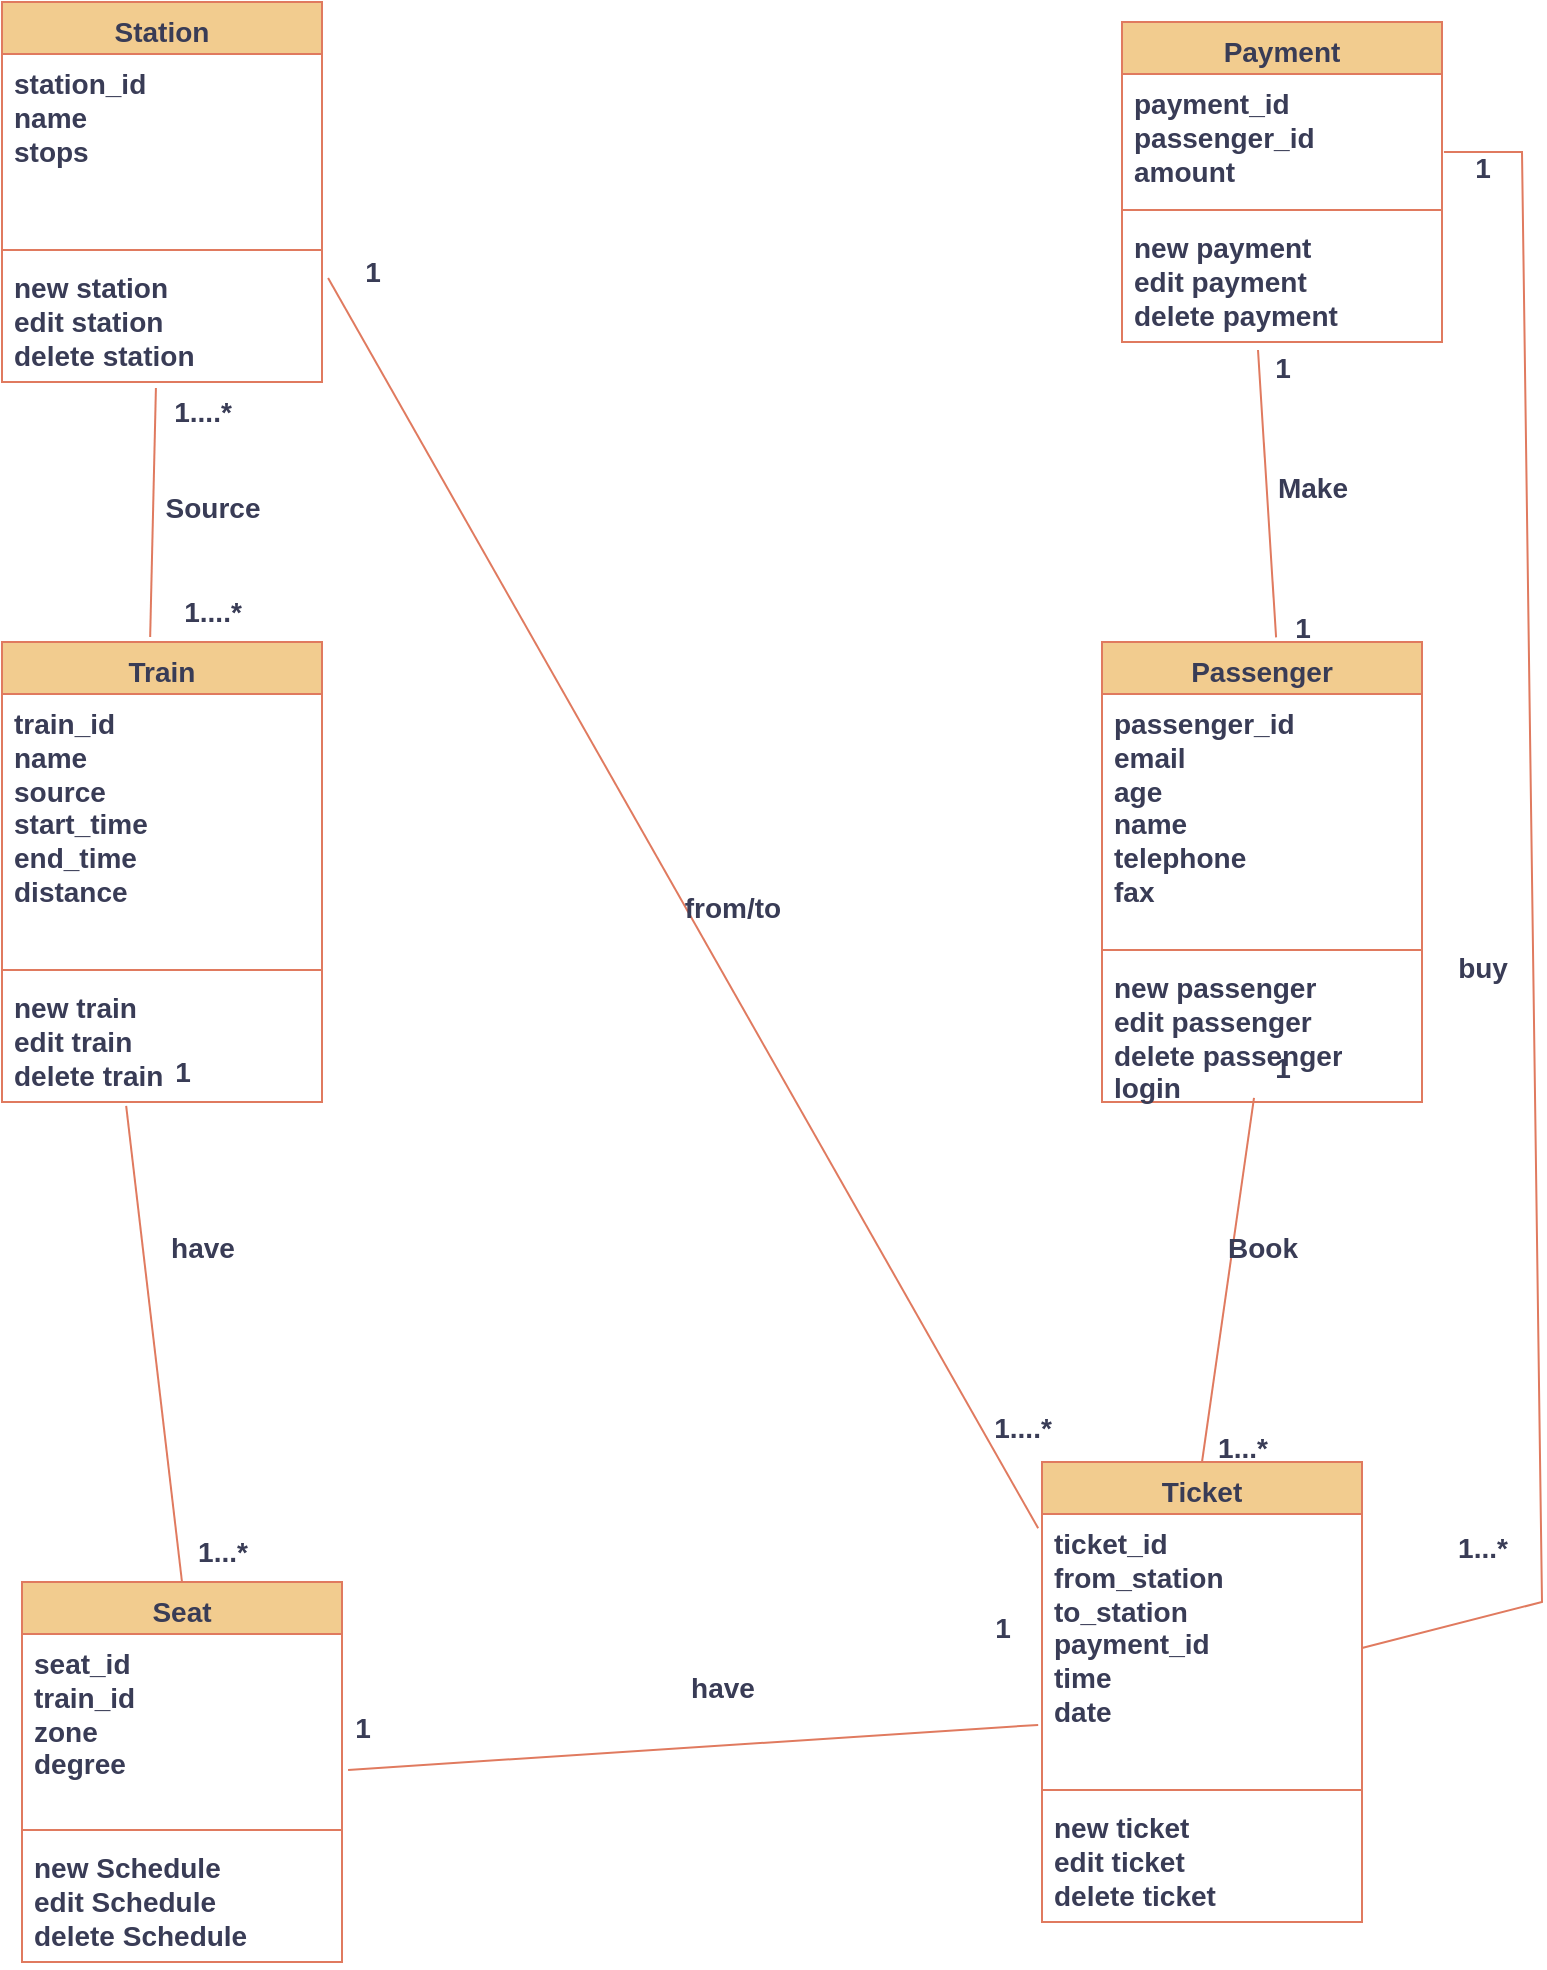 <mxfile version="21.3.7" type="device" pages="4">
  <diagram name="Class Diagram" id="14f2g58O5Oop5vKrMCQa">
    <mxGraphModel dx="1118" dy="697" grid="1" gridSize="10" guides="1" tooltips="1" connect="1" arrows="1" fold="1" page="1" pageScale="1" pageWidth="850" pageHeight="1100" math="0" shadow="0">
      <root>
        <mxCell id="0" />
        <mxCell id="1" parent="0" />
        <mxCell id="m9pvQrsUp6wp5olcLXfu-5" value="Station" style="swimlane;fontStyle=1;align=center;verticalAlign=top;childLayout=stackLayout;horizontal=1;startSize=26;horizontalStack=0;resizeParent=1;resizeParentMax=0;resizeLast=0;collapsible=1;marginBottom=0;whiteSpace=wrap;html=1;labelBackgroundColor=none;fillColor=#F2CC8F;strokeColor=#E07A5F;fontColor=#393C56;fontSize=14;" vertex="1" parent="1">
          <mxGeometry x="40" y="40" width="160" height="190" as="geometry" />
        </mxCell>
        <mxCell id="m9pvQrsUp6wp5olcLXfu-6" value="station_id&lt;br style=&quot;font-size: 14px;&quot;&gt;name&lt;br style=&quot;font-size: 14px;&quot;&gt;stops" style="text;strokeColor=none;fillColor=none;align=left;verticalAlign=top;spacingLeft=4;spacingRight=4;overflow=hidden;rotatable=0;points=[[0,0.5],[1,0.5]];portConstraint=eastwest;whiteSpace=wrap;html=1;labelBackgroundColor=none;fontColor=#393C56;fontStyle=1;fontSize=14;" vertex="1" parent="m9pvQrsUp6wp5olcLXfu-5">
          <mxGeometry y="26" width="160" height="94" as="geometry" />
        </mxCell>
        <mxCell id="m9pvQrsUp6wp5olcLXfu-7" value="" style="line;strokeWidth=1;fillColor=none;align=left;verticalAlign=middle;spacingTop=-1;spacingLeft=3;spacingRight=3;rotatable=0;labelPosition=right;points=[];portConstraint=eastwest;strokeColor=#E07A5F;labelBackgroundColor=none;fontColor=#393C56;fontStyle=1;fontSize=14;" vertex="1" parent="m9pvQrsUp6wp5olcLXfu-5">
          <mxGeometry y="120" width="160" height="8" as="geometry" />
        </mxCell>
        <mxCell id="m9pvQrsUp6wp5olcLXfu-8" value="new station&lt;br style=&quot;font-size: 14px;&quot;&gt;edit station&lt;br style=&quot;font-size: 14px;&quot;&gt;delete station" style="text;strokeColor=none;fillColor=none;align=left;verticalAlign=top;spacingLeft=4;spacingRight=4;overflow=hidden;rotatable=0;points=[[0,0.5],[1,0.5]];portConstraint=eastwest;whiteSpace=wrap;html=1;labelBackgroundColor=none;fontColor=#393C56;fontStyle=1;fontSize=14;" vertex="1" parent="m9pvQrsUp6wp5olcLXfu-5">
          <mxGeometry y="128" width="160" height="62" as="geometry" />
        </mxCell>
        <mxCell id="m9pvQrsUp6wp5olcLXfu-9" value="Train" style="swimlane;fontStyle=1;align=center;verticalAlign=top;childLayout=stackLayout;horizontal=1;startSize=26;horizontalStack=0;resizeParent=1;resizeParentMax=0;resizeLast=0;collapsible=1;marginBottom=0;whiteSpace=wrap;html=1;labelBackgroundColor=none;fillColor=#F2CC8F;strokeColor=#E07A5F;fontColor=#393C56;fontSize=14;" vertex="1" parent="1">
          <mxGeometry x="40" y="360" width="160" height="230" as="geometry" />
        </mxCell>
        <mxCell id="m9pvQrsUp6wp5olcLXfu-10" value="train_id&lt;br style=&quot;font-size: 14px;&quot;&gt;name&lt;br style=&quot;font-size: 14px;&quot;&gt;source&lt;br style=&quot;border-color: var(--border-color); font-size: 14px;&quot;&gt;start_time&lt;br style=&quot;border-color: var(--border-color); font-size: 14px;&quot;&gt;end_time&lt;br style=&quot;font-size: 14px;&quot;&gt;distance" style="text;strokeColor=none;fillColor=none;align=left;verticalAlign=top;spacingLeft=4;spacingRight=4;overflow=hidden;rotatable=0;points=[[0,0.5],[1,0.5]];portConstraint=eastwest;whiteSpace=wrap;html=1;labelBackgroundColor=none;fontColor=#393C56;fontStyle=1;fontSize=14;" vertex="1" parent="m9pvQrsUp6wp5olcLXfu-9">
          <mxGeometry y="26" width="160" height="134" as="geometry" />
        </mxCell>
        <mxCell id="m9pvQrsUp6wp5olcLXfu-11" value="" style="line;strokeWidth=1;fillColor=none;align=left;verticalAlign=middle;spacingTop=-1;spacingLeft=3;spacingRight=3;rotatable=0;labelPosition=right;points=[];portConstraint=eastwest;strokeColor=#E07A5F;labelBackgroundColor=none;fontColor=#393C56;fontStyle=1;fontSize=14;" vertex="1" parent="m9pvQrsUp6wp5olcLXfu-9">
          <mxGeometry y="160" width="160" height="8" as="geometry" />
        </mxCell>
        <mxCell id="m9pvQrsUp6wp5olcLXfu-12" value="new train&lt;br style=&quot;font-size: 14px;&quot;&gt;edit train&lt;br style=&quot;font-size: 14px;&quot;&gt;delete train" style="text;strokeColor=none;fillColor=none;align=left;verticalAlign=top;spacingLeft=4;spacingRight=4;overflow=hidden;rotatable=0;points=[[0,0.5],[1,0.5]];portConstraint=eastwest;whiteSpace=wrap;html=1;labelBackgroundColor=none;fontColor=#393C56;fontStyle=1;fontSize=14;" vertex="1" parent="m9pvQrsUp6wp5olcLXfu-9">
          <mxGeometry y="168" width="160" height="62" as="geometry" />
        </mxCell>
        <mxCell id="m9pvQrsUp6wp5olcLXfu-17" value="Seat" style="swimlane;fontStyle=1;align=center;verticalAlign=top;childLayout=stackLayout;horizontal=1;startSize=26;horizontalStack=0;resizeParent=1;resizeParentMax=0;resizeLast=0;collapsible=1;marginBottom=0;whiteSpace=wrap;html=1;labelBackgroundColor=none;fillColor=#F2CC8F;strokeColor=#E07A5F;fontColor=#393C56;fontSize=14;" vertex="1" parent="1">
          <mxGeometry x="50" y="830" width="160" height="190" as="geometry" />
        </mxCell>
        <mxCell id="m9pvQrsUp6wp5olcLXfu-18" value="seat_id&lt;br style=&quot;font-size: 14px;&quot;&gt;train_id&lt;br style=&quot;font-size: 14px;&quot;&gt;zone&lt;br style=&quot;font-size: 14px;&quot;&gt;degree" style="text;strokeColor=none;fillColor=none;align=left;verticalAlign=top;spacingLeft=4;spacingRight=4;overflow=hidden;rotatable=0;points=[[0,0.5],[1,0.5]];portConstraint=eastwest;whiteSpace=wrap;html=1;labelBackgroundColor=none;fontColor=#393C56;fontStyle=1;fontSize=14;" vertex="1" parent="m9pvQrsUp6wp5olcLXfu-17">
          <mxGeometry y="26" width="160" height="94" as="geometry" />
        </mxCell>
        <mxCell id="m9pvQrsUp6wp5olcLXfu-19" value="" style="line;strokeWidth=1;fillColor=none;align=left;verticalAlign=middle;spacingTop=-1;spacingLeft=3;spacingRight=3;rotatable=0;labelPosition=right;points=[];portConstraint=eastwest;strokeColor=#E07A5F;labelBackgroundColor=none;fontColor=#393C56;fontStyle=1;fontSize=14;" vertex="1" parent="m9pvQrsUp6wp5olcLXfu-17">
          <mxGeometry y="120" width="160" height="8" as="geometry" />
        </mxCell>
        <mxCell id="m9pvQrsUp6wp5olcLXfu-20" value="new Schedule&lt;br style=&quot;font-size: 14px;&quot;&gt;edit Schedule&lt;br style=&quot;font-size: 14px;&quot;&gt;delete Schedule" style="text;strokeColor=none;fillColor=none;align=left;verticalAlign=top;spacingLeft=4;spacingRight=4;overflow=hidden;rotatable=0;points=[[0,0.5],[1,0.5]];portConstraint=eastwest;whiteSpace=wrap;html=1;labelBackgroundColor=none;fontColor=#393C56;fontStyle=1;fontSize=14;" vertex="1" parent="m9pvQrsUp6wp5olcLXfu-17">
          <mxGeometry y="128" width="160" height="62" as="geometry" />
        </mxCell>
        <mxCell id="m9pvQrsUp6wp5olcLXfu-22" value="Payment" style="swimlane;fontStyle=1;align=center;verticalAlign=top;childLayout=stackLayout;horizontal=1;startSize=26;horizontalStack=0;resizeParent=1;resizeParentMax=0;resizeLast=0;collapsible=1;marginBottom=0;whiteSpace=wrap;html=1;labelBackgroundColor=none;fillColor=#F2CC8F;strokeColor=#E07A5F;fontColor=#393C56;fontSize=14;" vertex="1" parent="1">
          <mxGeometry x="600" y="50" width="160" height="160" as="geometry" />
        </mxCell>
        <mxCell id="m9pvQrsUp6wp5olcLXfu-23" value="payment_id&lt;br style=&quot;font-size: 14px;&quot;&gt;passenger_id&lt;br style=&quot;font-size: 14px;&quot;&gt;amount" style="text;strokeColor=none;fillColor=none;align=left;verticalAlign=top;spacingLeft=4;spacingRight=4;overflow=hidden;rotatable=0;points=[[0,0.5],[1,0.5]];portConstraint=eastwest;whiteSpace=wrap;html=1;labelBackgroundColor=none;fontColor=#393C56;fontStyle=1;fontSize=14;" vertex="1" parent="m9pvQrsUp6wp5olcLXfu-22">
          <mxGeometry y="26" width="160" height="64" as="geometry" />
        </mxCell>
        <mxCell id="m9pvQrsUp6wp5olcLXfu-24" value="" style="line;strokeWidth=1;fillColor=none;align=left;verticalAlign=middle;spacingTop=-1;spacingLeft=3;spacingRight=3;rotatable=0;labelPosition=right;points=[];portConstraint=eastwest;strokeColor=#E07A5F;labelBackgroundColor=none;fontColor=#393C56;fontStyle=1;fontSize=14;" vertex="1" parent="m9pvQrsUp6wp5olcLXfu-22">
          <mxGeometry y="90" width="160" height="8" as="geometry" />
        </mxCell>
        <mxCell id="m9pvQrsUp6wp5olcLXfu-25" value="new payment&lt;br style=&quot;font-size: 14px;&quot;&gt;edit payment&lt;br style=&quot;font-size: 14px;&quot;&gt;delete payment" style="text;strokeColor=none;fillColor=none;align=left;verticalAlign=top;spacingLeft=4;spacingRight=4;overflow=hidden;rotatable=0;points=[[0,0.5],[1,0.5]];portConstraint=eastwest;whiteSpace=wrap;html=1;labelBackgroundColor=none;fontColor=#393C56;fontStyle=1;fontSize=14;" vertex="1" parent="m9pvQrsUp6wp5olcLXfu-22">
          <mxGeometry y="98" width="160" height="62" as="geometry" />
        </mxCell>
        <mxCell id="m9pvQrsUp6wp5olcLXfu-26" value="Passenger" style="swimlane;fontStyle=1;align=center;verticalAlign=top;childLayout=stackLayout;horizontal=1;startSize=26;horizontalStack=0;resizeParent=1;resizeParentMax=0;resizeLast=0;collapsible=1;marginBottom=0;whiteSpace=wrap;html=1;labelBackgroundColor=none;fillColor=#F2CC8F;strokeColor=#E07A5F;fontColor=#393C56;fontSize=14;" vertex="1" parent="1">
          <mxGeometry x="590" y="360" width="160" height="230" as="geometry" />
        </mxCell>
        <mxCell id="m9pvQrsUp6wp5olcLXfu-27" value="passenger_id&lt;br style=&quot;font-size: 14px;&quot;&gt;email&lt;br style=&quot;font-size: 14px;&quot;&gt;age&lt;br style=&quot;font-size: 14px;&quot;&gt;name&lt;br style=&quot;font-size: 14px;&quot;&gt;telephone&lt;br style=&quot;font-size: 14px;&quot;&gt;fax" style="text;strokeColor=none;fillColor=none;align=left;verticalAlign=top;spacingLeft=4;spacingRight=4;overflow=hidden;rotatable=0;points=[[0,0.5],[1,0.5]];portConstraint=eastwest;whiteSpace=wrap;html=1;labelBackgroundColor=none;fontColor=#393C56;fontStyle=1;fontSize=14;" vertex="1" parent="m9pvQrsUp6wp5olcLXfu-26">
          <mxGeometry y="26" width="160" height="124" as="geometry" />
        </mxCell>
        <mxCell id="m9pvQrsUp6wp5olcLXfu-28" value="" style="line;strokeWidth=1;fillColor=none;align=left;verticalAlign=middle;spacingTop=-1;spacingLeft=3;spacingRight=3;rotatable=0;labelPosition=right;points=[];portConstraint=eastwest;strokeColor=#E07A5F;labelBackgroundColor=none;fontColor=#393C56;fontStyle=1;fontSize=14;" vertex="1" parent="m9pvQrsUp6wp5olcLXfu-26">
          <mxGeometry y="150" width="160" height="8" as="geometry" />
        </mxCell>
        <mxCell id="m9pvQrsUp6wp5olcLXfu-29" value="new passenger&lt;br style=&quot;font-size: 14px;&quot;&gt;edit passenger&lt;br style=&quot;font-size: 14px;&quot;&gt;delete passenger&lt;br style=&quot;font-size: 14px;&quot;&gt;login" style="text;strokeColor=none;fillColor=none;align=left;verticalAlign=top;spacingLeft=4;spacingRight=4;overflow=hidden;rotatable=0;points=[[0,0.5],[1,0.5]];portConstraint=eastwest;whiteSpace=wrap;html=1;labelBackgroundColor=none;fontColor=#393C56;fontStyle=1;fontSize=14;" vertex="1" parent="m9pvQrsUp6wp5olcLXfu-26">
          <mxGeometry y="158" width="160" height="72" as="geometry" />
        </mxCell>
        <mxCell id="m9pvQrsUp6wp5olcLXfu-30" value="Ticket" style="swimlane;fontStyle=1;align=center;verticalAlign=top;childLayout=stackLayout;horizontal=1;startSize=26;horizontalStack=0;resizeParent=1;resizeParentMax=0;resizeLast=0;collapsible=1;marginBottom=0;whiteSpace=wrap;html=1;labelBackgroundColor=none;fillColor=#F2CC8F;strokeColor=#E07A5F;fontColor=#393C56;fontSize=14;" vertex="1" parent="1">
          <mxGeometry x="560" y="770" width="160" height="230" as="geometry" />
        </mxCell>
        <mxCell id="m9pvQrsUp6wp5olcLXfu-31" value="ticket_id&lt;br style=&quot;font-size: 14px;&quot;&gt;from_station&lt;br style=&quot;font-size: 14px;&quot;&gt;to_station&lt;br style=&quot;font-size: 14px;&quot;&gt;payment_id&lt;br style=&quot;font-size: 14px;&quot;&gt;time&lt;br style=&quot;font-size: 14px;&quot;&gt;date" style="text;strokeColor=none;fillColor=none;align=left;verticalAlign=top;spacingLeft=4;spacingRight=4;overflow=hidden;rotatable=0;points=[[0,0.5],[1,0.5]];portConstraint=eastwest;whiteSpace=wrap;html=1;labelBackgroundColor=none;fontColor=#393C56;fontStyle=1;fontSize=14;" vertex="1" parent="m9pvQrsUp6wp5olcLXfu-30">
          <mxGeometry y="26" width="160" height="134" as="geometry" />
        </mxCell>
        <mxCell id="m9pvQrsUp6wp5olcLXfu-32" value="" style="line;strokeWidth=1;fillColor=none;align=left;verticalAlign=middle;spacingTop=-1;spacingLeft=3;spacingRight=3;rotatable=0;labelPosition=right;points=[];portConstraint=eastwest;strokeColor=#E07A5F;labelBackgroundColor=none;fontColor=#393C56;fontStyle=1;fontSize=14;" vertex="1" parent="m9pvQrsUp6wp5olcLXfu-30">
          <mxGeometry y="160" width="160" height="8" as="geometry" />
        </mxCell>
        <mxCell id="m9pvQrsUp6wp5olcLXfu-33" value="new ticket&lt;br style=&quot;font-size: 14px;&quot;&gt;edit ticket&lt;br style=&quot;font-size: 14px;&quot;&gt;delete ticket" style="text;strokeColor=none;fillColor=none;align=left;verticalAlign=top;spacingLeft=4;spacingRight=4;overflow=hidden;rotatable=0;points=[[0,0.5],[1,0.5]];portConstraint=eastwest;whiteSpace=wrap;html=1;labelBackgroundColor=none;fontColor=#393C56;fontStyle=1;fontSize=14;" vertex="1" parent="m9pvQrsUp6wp5olcLXfu-30">
          <mxGeometry y="168" width="160" height="62" as="geometry" />
        </mxCell>
        <mxCell id="m9pvQrsUp6wp5olcLXfu-36" value="" style="endArrow=none;html=1;rounded=0;entryX=0.475;entryY=0.972;entryDx=0;entryDy=0;entryPerimeter=0;exitX=0.5;exitY=0;exitDx=0;exitDy=0;labelBackgroundColor=none;strokeColor=#E07A5F;fontColor=default;fontStyle=1;fontSize=14;" edge="1" parent="1" source="m9pvQrsUp6wp5olcLXfu-30" target="m9pvQrsUp6wp5olcLXfu-29">
          <mxGeometry width="50" height="50" relative="1" as="geometry">
            <mxPoint x="550" y="750" as="sourcePoint" />
            <mxPoint x="600" y="700" as="targetPoint" />
          </mxGeometry>
        </mxCell>
        <mxCell id="m9pvQrsUp6wp5olcLXfu-37" value="Book" style="text;html=1;align=center;verticalAlign=middle;resizable=0;points=[];autosize=1;strokeColor=none;fillColor=none;labelBackgroundColor=none;fontColor=#393C56;fontStyle=1;fontSize=14;" vertex="1" parent="1">
          <mxGeometry x="640" y="648" width="60" height="30" as="geometry" />
        </mxCell>
        <mxCell id="m9pvQrsUp6wp5olcLXfu-38" value="1" style="text;html=1;align=center;verticalAlign=middle;resizable=0;points=[];autosize=1;strokeColor=none;fillColor=none;labelBackgroundColor=none;fontColor=#393C56;fontStyle=1;fontSize=14;" vertex="1" parent="1">
          <mxGeometry x="665" y="558" width="30" height="30" as="geometry" />
        </mxCell>
        <mxCell id="m9pvQrsUp6wp5olcLXfu-39" value="1...*" style="text;html=1;align=center;verticalAlign=middle;resizable=0;points=[];autosize=1;strokeColor=none;fillColor=none;labelBackgroundColor=none;fontColor=#393C56;fontStyle=1;fontSize=14;" vertex="1" parent="1">
          <mxGeometry x="635" y="748" width="50" height="30" as="geometry" />
        </mxCell>
        <mxCell id="m9pvQrsUp6wp5olcLXfu-40" value="" style="endArrow=none;html=1;rounded=0;entryX=0.425;entryY=1.065;entryDx=0;entryDy=0;entryPerimeter=0;exitX=0.544;exitY=-0.01;exitDx=0;exitDy=0;exitPerimeter=0;labelBackgroundColor=none;strokeColor=#E07A5F;fontColor=default;fontStyle=1;fontSize=14;" edge="1" parent="1" source="m9pvQrsUp6wp5olcLXfu-26" target="m9pvQrsUp6wp5olcLXfu-25">
          <mxGeometry width="50" height="50" relative="1" as="geometry">
            <mxPoint x="650" y="780" as="sourcePoint" />
            <mxPoint x="676" y="568" as="targetPoint" />
          </mxGeometry>
        </mxCell>
        <mxCell id="m9pvQrsUp6wp5olcLXfu-41" value="Make" style="text;html=1;align=center;verticalAlign=middle;resizable=0;points=[];autosize=1;strokeColor=none;fillColor=none;labelBackgroundColor=none;fontColor=#393C56;fontStyle=1;fontSize=14;" vertex="1" parent="1">
          <mxGeometry x="665" y="268" width="60" height="30" as="geometry" />
        </mxCell>
        <mxCell id="m9pvQrsUp6wp5olcLXfu-42" value="1" style="text;html=1;align=center;verticalAlign=middle;resizable=0;points=[];autosize=1;strokeColor=none;fillColor=none;labelBackgroundColor=none;fontColor=#393C56;fontStyle=1;fontSize=14;" vertex="1" parent="1">
          <mxGeometry x="665" y="208" width="30" height="30" as="geometry" />
        </mxCell>
        <mxCell id="m9pvQrsUp6wp5olcLXfu-43" value="1" style="text;html=1;align=center;verticalAlign=middle;resizable=0;points=[];autosize=1;strokeColor=none;fillColor=none;labelBackgroundColor=none;fontColor=#393C56;fontStyle=1;fontSize=14;" vertex="1" parent="1">
          <mxGeometry x="675" y="338" width="30" height="30" as="geometry" />
        </mxCell>
        <mxCell id="m9pvQrsUp6wp5olcLXfu-44" value="" style="endArrow=none;html=1;rounded=0;entryX=1.006;entryY=0.609;entryDx=0;entryDy=0;entryPerimeter=0;exitX=1;exitY=0.5;exitDx=0;exitDy=0;labelBackgroundColor=none;strokeColor=#E07A5F;fontColor=default;fontStyle=1;fontSize=14;" edge="1" parent="1" source="m9pvQrsUp6wp5olcLXfu-31" target="m9pvQrsUp6wp5olcLXfu-23">
          <mxGeometry width="50" height="50" relative="1" as="geometry">
            <mxPoint x="687" y="368" as="sourcePoint" />
            <mxPoint x="678" y="224" as="targetPoint" />
            <Array as="points">
              <mxPoint x="810" y="840" />
              <mxPoint x="800" y="115" />
            </Array>
          </mxGeometry>
        </mxCell>
        <mxCell id="m9pvQrsUp6wp5olcLXfu-45" value="" style="endArrow=none;html=1;rounded=0;exitX=-0.012;exitY=0.787;exitDx=0;exitDy=0;exitPerimeter=0;entryX=1.019;entryY=0.723;entryDx=0;entryDy=0;entryPerimeter=0;labelBackgroundColor=none;strokeColor=#E07A5F;fontColor=default;fontStyle=1;fontSize=14;" edge="1" parent="1" source="m9pvQrsUp6wp5olcLXfu-31" target="m9pvQrsUp6wp5olcLXfu-18">
          <mxGeometry width="50" height="50" relative="1" as="geometry">
            <mxPoint x="650" y="780" as="sourcePoint" />
            <mxPoint x="330" y="710" as="targetPoint" />
          </mxGeometry>
        </mxCell>
        <mxCell id="m9pvQrsUp6wp5olcLXfu-46" value="1" style="text;html=1;align=center;verticalAlign=middle;resizable=0;points=[];autosize=1;strokeColor=none;fillColor=none;labelBackgroundColor=none;fontColor=#393C56;fontStyle=1;fontSize=14;" vertex="1" parent="1">
          <mxGeometry x="205" y="888" width="30" height="30" as="geometry" />
        </mxCell>
        <mxCell id="m9pvQrsUp6wp5olcLXfu-47" value="1" style="text;html=1;align=center;verticalAlign=middle;resizable=0;points=[];autosize=1;strokeColor=none;fillColor=none;labelBackgroundColor=none;fontColor=#393C56;fontStyle=1;fontSize=14;" vertex="1" parent="1">
          <mxGeometry x="525" y="838" width="30" height="30" as="geometry" />
        </mxCell>
        <mxCell id="m9pvQrsUp6wp5olcLXfu-48" value="have" style="text;html=1;align=center;verticalAlign=middle;resizable=0;points=[];autosize=1;strokeColor=none;fillColor=none;labelBackgroundColor=none;fontColor=#393C56;fontStyle=1;fontSize=14;" vertex="1" parent="1">
          <mxGeometry x="370" y="868" width="60" height="30" as="geometry" />
        </mxCell>
        <mxCell id="m9pvQrsUp6wp5olcLXfu-49" value="" style="endArrow=none;html=1;rounded=0;exitX=0.5;exitY=0;exitDx=0;exitDy=0;entryX=0.388;entryY=1.032;entryDx=0;entryDy=0;entryPerimeter=0;labelBackgroundColor=none;strokeColor=#E07A5F;fontColor=default;fontStyle=1;fontSize=14;" edge="1" parent="1" source="m9pvQrsUp6wp5olcLXfu-17" target="m9pvQrsUp6wp5olcLXfu-12">
          <mxGeometry width="50" height="50" relative="1" as="geometry">
            <mxPoint x="568" y="880" as="sourcePoint" />
            <mxPoint x="223" y="934" as="targetPoint" />
          </mxGeometry>
        </mxCell>
        <mxCell id="m9pvQrsUp6wp5olcLXfu-50" value="have" style="text;html=1;align=center;verticalAlign=middle;resizable=0;points=[];autosize=1;strokeColor=none;fillColor=none;labelBackgroundColor=none;fontColor=#393C56;fontStyle=1;fontSize=14;" vertex="1" parent="1">
          <mxGeometry x="110" y="648" width="60" height="30" as="geometry" />
        </mxCell>
        <mxCell id="m9pvQrsUp6wp5olcLXfu-51" value="1" style="text;html=1;align=center;verticalAlign=middle;resizable=0;points=[];autosize=1;strokeColor=none;fillColor=none;labelBackgroundColor=none;fontColor=#393C56;fontStyle=1;fontSize=14;" vertex="1" parent="1">
          <mxGeometry x="115" y="560" width="30" height="30" as="geometry" />
        </mxCell>
        <mxCell id="m9pvQrsUp6wp5olcLXfu-53" value="1...*" style="text;html=1;align=center;verticalAlign=middle;resizable=0;points=[];autosize=1;strokeColor=none;fillColor=none;labelBackgroundColor=none;fontColor=#393C56;fontStyle=1;fontSize=14;" vertex="1" parent="1">
          <mxGeometry x="125" y="800" width="50" height="30" as="geometry" />
        </mxCell>
        <mxCell id="m9pvQrsUp6wp5olcLXfu-54" value="" style="endArrow=none;html=1;rounded=0;entryX=1.019;entryY=0.161;entryDx=0;entryDy=0;entryPerimeter=0;exitX=-0.012;exitY=0.053;exitDx=0;exitDy=0;exitPerimeter=0;labelBackgroundColor=none;strokeColor=#E07A5F;fontColor=default;fontStyle=1;fontSize=14;" edge="1" parent="1" source="m9pvQrsUp6wp5olcLXfu-31" target="m9pvQrsUp6wp5olcLXfu-8">
          <mxGeometry width="50" height="50" relative="1" as="geometry">
            <mxPoint x="650" y="780" as="sourcePoint" />
            <mxPoint x="676" y="568" as="targetPoint" />
          </mxGeometry>
        </mxCell>
        <mxCell id="m9pvQrsUp6wp5olcLXfu-55" value="from/to" style="text;html=1;align=center;verticalAlign=middle;resizable=0;points=[];autosize=1;strokeColor=none;fillColor=none;labelBackgroundColor=none;fontColor=#393C56;fontStyle=1;fontSize=14;" vertex="1" parent="1">
          <mxGeometry x="370" y="478" width="70" height="30" as="geometry" />
        </mxCell>
        <mxCell id="m9pvQrsUp6wp5olcLXfu-57" value="1....*" style="text;html=1;align=center;verticalAlign=middle;resizable=0;points=[];autosize=1;strokeColor=none;fillColor=none;labelBackgroundColor=none;fontColor=#393C56;fontStyle=1;fontSize=14;" vertex="1" parent="1">
          <mxGeometry x="525" y="738" width="50" height="30" as="geometry" />
        </mxCell>
        <mxCell id="m9pvQrsUp6wp5olcLXfu-58" value="1" style="text;html=1;align=center;verticalAlign=middle;resizable=0;points=[];autosize=1;strokeColor=none;fillColor=none;labelBackgroundColor=none;fontColor=#393C56;fontStyle=1;fontSize=14;" vertex="1" parent="1">
          <mxGeometry x="210" y="160" width="30" height="30" as="geometry" />
        </mxCell>
        <mxCell id="m9pvQrsUp6wp5olcLXfu-59" value="buy" style="text;html=1;align=center;verticalAlign=middle;resizable=0;points=[];autosize=1;strokeColor=none;fillColor=none;labelBackgroundColor=none;fontColor=#393C56;fontStyle=1;fontSize=14;" vertex="1" parent="1">
          <mxGeometry x="755" y="508" width="50" height="30" as="geometry" />
        </mxCell>
        <mxCell id="m9pvQrsUp6wp5olcLXfu-60" value="1" style="text;html=1;align=center;verticalAlign=middle;resizable=0;points=[];autosize=1;strokeColor=none;fillColor=none;labelBackgroundColor=none;fontColor=#393C56;fontStyle=1;fontSize=14;" vertex="1" parent="1">
          <mxGeometry x="765" y="108" width="30" height="30" as="geometry" />
        </mxCell>
        <mxCell id="m9pvQrsUp6wp5olcLXfu-61" value="1...*" style="text;html=1;align=center;verticalAlign=middle;resizable=0;points=[];autosize=1;strokeColor=none;fillColor=none;labelBackgroundColor=none;fontColor=#393C56;fontStyle=1;fontSize=14;" vertex="1" parent="1">
          <mxGeometry x="755" y="798" width="50" height="30" as="geometry" />
        </mxCell>
        <mxCell id="m9pvQrsUp6wp5olcLXfu-62" value="" style="endArrow=none;html=1;rounded=0;exitX=0.463;exitY=-0.011;exitDx=0;exitDy=0;entryX=0.481;entryY=1.048;entryDx=0;entryDy=0;entryPerimeter=0;exitPerimeter=0;labelBackgroundColor=none;strokeColor=#E07A5F;fontColor=default;fontStyle=1;fontSize=14;" edge="1" parent="1" source="m9pvQrsUp6wp5olcLXfu-9" target="m9pvQrsUp6wp5olcLXfu-8">
          <mxGeometry width="50" height="50" relative="1" as="geometry">
            <mxPoint x="140" y="840" as="sourcePoint" />
            <mxPoint x="112" y="562" as="targetPoint" />
          </mxGeometry>
        </mxCell>
        <mxCell id="m9pvQrsUp6wp5olcLXfu-63" value="Source" style="text;html=1;align=center;verticalAlign=middle;resizable=0;points=[];autosize=1;strokeColor=none;fillColor=none;labelBackgroundColor=none;fontColor=#393C56;fontStyle=1;fontSize=14;" vertex="1" parent="1">
          <mxGeometry x="110" y="278" width="70" height="30" as="geometry" />
        </mxCell>
        <mxCell id="m9pvQrsUp6wp5olcLXfu-64" value="1....*" style="text;html=1;align=center;verticalAlign=middle;resizable=0;points=[];autosize=1;strokeColor=none;fillColor=none;labelBackgroundColor=none;fontColor=#393C56;fontStyle=1;fontSize=14;" vertex="1" parent="1">
          <mxGeometry x="115" y="230" width="50" height="30" as="geometry" />
        </mxCell>
        <mxCell id="m9pvQrsUp6wp5olcLXfu-65" value="1....*" style="text;html=1;align=center;verticalAlign=middle;resizable=0;points=[];autosize=1;strokeColor=none;fillColor=none;labelBackgroundColor=none;fontColor=#393C56;fontStyle=1;fontSize=14;" vertex="1" parent="1">
          <mxGeometry x="120" y="330" width="50" height="30" as="geometry" />
        </mxCell>
      </root>
    </mxGraphModel>
  </diagram>
  <diagram id="6yg2dIHdZ1nwYVDKU0JG" name="Sequence diagram">
    <mxGraphModel dx="2263" dy="880" grid="1" gridSize="10" guides="1" tooltips="1" connect="1" arrows="1" fold="1" page="1" pageScale="1" pageWidth="850" pageHeight="1100" math="0" shadow="0">
      <root>
        <mxCell id="0" />
        <mxCell id="1" parent="0" />
        <mxCell id="UVB9V13-9o3WzfM_zq6G-25" value="Passenger" style="shape=umlLifeline;perimeter=lifelinePerimeter;whiteSpace=wrap;html=1;container=1;dropTarget=0;collapsible=0;recursiveResize=0;outlineConnect=0;portConstraint=eastwest;newEdgeStyle={&quot;edgeStyle&quot;:&quot;elbowEdgeStyle&quot;,&quot;elbow&quot;:&quot;vertical&quot;,&quot;curved&quot;:0,&quot;rounded&quot;:0};labelBackgroundColor=none;fillColor=#F2CC8F;strokeColor=#E07A5F;fontColor=#393C56;fontStyle=1;fontSize=14;" vertex="1" parent="1">
          <mxGeometry x="-830" y="50" width="100" height="1460" as="geometry" />
        </mxCell>
        <mxCell id="UVB9V13-9o3WzfM_zq6G-29" value="" style="html=1;points=[];perimeter=orthogonalPerimeter;outlineConnect=0;targetShapes=umlLifeline;portConstraint=eastwest;newEdgeStyle={&quot;edgeStyle&quot;:&quot;elbowEdgeStyle&quot;,&quot;elbow&quot;:&quot;vertical&quot;,&quot;curved&quot;:0,&quot;rounded&quot;:0};labelBackgroundColor=none;fillColor=#F2CC8F;strokeColor=#E07A5F;fontColor=#393C56;fontStyle=1;fontSize=14;" vertex="1" parent="UVB9V13-9o3WzfM_zq6G-25">
          <mxGeometry x="45" y="70" width="10" height="170" as="geometry" />
        </mxCell>
        <mxCell id="NCziRpMPAXeyxiaALWxQ-2" value="" style="html=1;points=[];perimeter=orthogonalPerimeter;outlineConnect=0;targetShapes=umlLifeline;portConstraint=eastwest;newEdgeStyle={&quot;edgeStyle&quot;:&quot;elbowEdgeStyle&quot;,&quot;elbow&quot;:&quot;vertical&quot;,&quot;curved&quot;:0,&quot;rounded&quot;:0};labelBackgroundColor=none;fillColor=#F2CC8F;strokeColor=#E07A5F;fontColor=#393C56;fontStyle=1;fontSize=14;" vertex="1" parent="UVB9V13-9o3WzfM_zq6G-25">
          <mxGeometry x="45" y="340" width="10" height="280" as="geometry" />
        </mxCell>
        <mxCell id="NCziRpMPAXeyxiaALWxQ-15" value="" style="html=1;points=[];perimeter=orthogonalPerimeter;outlineConnect=0;targetShapes=umlLifeline;portConstraint=eastwest;newEdgeStyle={&quot;edgeStyle&quot;:&quot;elbowEdgeStyle&quot;,&quot;elbow&quot;:&quot;vertical&quot;,&quot;curved&quot;:0,&quot;rounded&quot;:0};labelBackgroundColor=none;fillColor=#F2CC8F;strokeColor=#E07A5F;fontColor=#393C56;fontStyle=1;fontSize=14;" vertex="1" parent="UVB9V13-9o3WzfM_zq6G-25">
          <mxGeometry x="45" y="670" width="10" height="500" as="geometry" />
        </mxCell>
        <mxCell id="NCziRpMPAXeyxiaALWxQ-23" value="" style="html=1;points=[];perimeter=orthogonalPerimeter;outlineConnect=0;targetShapes=umlLifeline;portConstraint=eastwest;newEdgeStyle={&quot;edgeStyle&quot;:&quot;elbowEdgeStyle&quot;,&quot;elbow&quot;:&quot;vertical&quot;,&quot;curved&quot;:0,&quot;rounded&quot;:0};labelBackgroundColor=none;fillColor=#F2CC8F;strokeColor=#E07A5F;fontColor=#393C56;fontStyle=1;fontSize=14;" vertex="1" parent="UVB9V13-9o3WzfM_zq6G-25">
          <mxGeometry x="45" y="1250" width="10" height="150" as="geometry" />
        </mxCell>
        <mxCell id="UVB9V13-9o3WzfM_zq6G-26" value="Railway reservation Systen" style="shape=umlLifeline;perimeter=lifelinePerimeter;whiteSpace=wrap;html=1;container=1;dropTarget=0;collapsible=0;recursiveResize=0;outlineConnect=0;portConstraint=eastwest;newEdgeStyle={&quot;edgeStyle&quot;:&quot;elbowEdgeStyle&quot;,&quot;elbow&quot;:&quot;vertical&quot;,&quot;curved&quot;:0,&quot;rounded&quot;:0};labelBackgroundColor=none;fillColor=#F2CC8F;strokeColor=#E07A5F;fontColor=#393C56;fontStyle=1;fontSize=14;" vertex="1" parent="1">
          <mxGeometry x="-600" y="50" width="160" height="1460" as="geometry" />
        </mxCell>
        <mxCell id="UVB9V13-9o3WzfM_zq6G-30" value="" style="html=1;points=[];perimeter=orthogonalPerimeter;outlineConnect=0;targetShapes=umlLifeline;portConstraint=eastwest;newEdgeStyle={&quot;edgeStyle&quot;:&quot;elbowEdgeStyle&quot;,&quot;elbow&quot;:&quot;vertical&quot;,&quot;curved&quot;:0,&quot;rounded&quot;:0};labelBackgroundColor=none;fillColor=#F2CC8F;strokeColor=#E07A5F;fontColor=#393C56;fontStyle=1;fontSize=14;" vertex="1" parent="UVB9V13-9o3WzfM_zq6G-26">
          <mxGeometry x="75" y="60" width="10" height="200" as="geometry" />
        </mxCell>
        <mxCell id="UVB9V13-9o3WzfM_zq6G-59" value="" style="html=1;points=[];perimeter=orthogonalPerimeter;outlineConnect=0;targetShapes=umlLifeline;portConstraint=eastwest;newEdgeStyle={&quot;edgeStyle&quot;:&quot;elbowEdgeStyle&quot;,&quot;elbow&quot;:&quot;vertical&quot;,&quot;curved&quot;:0,&quot;rounded&quot;:0};labelBackgroundColor=none;fillColor=#F2CC8F;strokeColor=#E07A5F;fontColor=#393C56;fontStyle=1;fontSize=14;" vertex="1" parent="UVB9V13-9o3WzfM_zq6G-26">
          <mxGeometry x="75" y="360" width="10" height="260" as="geometry" />
        </mxCell>
        <mxCell id="UVB9V13-9o3WzfM_zq6G-77" value="" style="html=1;points=[];perimeter=orthogonalPerimeter;outlineConnect=0;targetShapes=umlLifeline;portConstraint=eastwest;newEdgeStyle={&quot;edgeStyle&quot;:&quot;elbowEdgeStyle&quot;,&quot;elbow&quot;:&quot;vertical&quot;,&quot;curved&quot;:0,&quot;rounded&quot;:0};labelBackgroundColor=none;fillColor=#F2CC8F;strokeColor=#E07A5F;fontColor=#393C56;fontStyle=1;fontSize=14;" vertex="1" parent="UVB9V13-9o3WzfM_zq6G-26">
          <mxGeometry x="75" y="660" width="10" height="520" as="geometry" />
        </mxCell>
        <mxCell id="UVB9V13-9o3WzfM_zq6G-145" value="" style="html=1;points=[];perimeter=orthogonalPerimeter;outlineConnect=0;targetShapes=umlLifeline;portConstraint=eastwest;newEdgeStyle={&quot;edgeStyle&quot;:&quot;elbowEdgeStyle&quot;,&quot;elbow&quot;:&quot;vertical&quot;,&quot;curved&quot;:0,&quot;rounded&quot;:0};labelBackgroundColor=none;fillColor=#F2CC8F;strokeColor=#E07A5F;fontColor=#393C56;fontStyle=1;fontSize=14;" vertex="1" parent="UVB9V13-9o3WzfM_zq6G-26">
          <mxGeometry x="75" y="1286" width="10" height="114" as="geometry" />
        </mxCell>
        <mxCell id="NTAL5VPCTlulTYypjxPr-1" style="edgeStyle=elbowEdgeStyle;rounded=0;orthogonalLoop=1;jettySize=auto;html=1;elbow=vertical;curved=0;entryX=1.426;entryY=0.148;entryDx=0;entryDy=0;entryPerimeter=0;labelBackgroundColor=none;strokeColor=#E07A5F;fontColor=default;fontStyle=1;fontSize=14;" edge="1" parent="UVB9V13-9o3WzfM_zq6G-26" source="UVB9V13-9o3WzfM_zq6G-77" target="UVB9V13-9o3WzfM_zq6G-77">
          <mxGeometry relative="1" as="geometry">
            <mxPoint x="200" y="740" as="targetPoint" />
            <Array as="points">
              <mxPoint x="230" y="720" />
            </Array>
          </mxGeometry>
        </mxCell>
        <mxCell id="UVB9V13-9o3WzfM_zq6G-27" value="Admin" style="shape=umlLifeline;perimeter=lifelinePerimeter;whiteSpace=wrap;html=1;container=1;dropTarget=0;collapsible=0;recursiveResize=0;outlineConnect=0;portConstraint=eastwest;newEdgeStyle={&quot;edgeStyle&quot;:&quot;elbowEdgeStyle&quot;,&quot;elbow&quot;:&quot;vertical&quot;,&quot;curved&quot;:0,&quot;rounded&quot;:0};labelBackgroundColor=none;fillColor=#F2CC8F;strokeColor=#E07A5F;fontColor=#393C56;fontStyle=1;fontSize=14;" vertex="1" parent="1">
          <mxGeometry x="-310" y="50" width="100" height="1460" as="geometry" />
        </mxCell>
        <mxCell id="UVB9V13-9o3WzfM_zq6G-54" value="" style="html=1;points=[];perimeter=orthogonalPerimeter;outlineConnect=0;targetShapes=umlLifeline;portConstraint=eastwest;newEdgeStyle={&quot;edgeStyle&quot;:&quot;elbowEdgeStyle&quot;,&quot;elbow&quot;:&quot;vertical&quot;,&quot;curved&quot;:0,&quot;rounded&quot;:0};labelBackgroundColor=none;fillColor=#F2CC8F;strokeColor=#E07A5F;fontColor=#393C56;fontStyle=1;fontSize=14;" vertex="1" parent="UVB9V13-9o3WzfM_zq6G-27">
          <mxGeometry x="45" y="360" width="10" height="250" as="geometry" />
        </mxCell>
        <mxCell id="UVB9V13-9o3WzfM_zq6G-106" value="" style="html=1;points=[];perimeter=orthogonalPerimeter;outlineConnect=0;targetShapes=umlLifeline;portConstraint=eastwest;newEdgeStyle={&quot;edgeStyle&quot;:&quot;elbowEdgeStyle&quot;,&quot;elbow&quot;:&quot;vertical&quot;,&quot;curved&quot;:0,&quot;rounded&quot;:0};labelBackgroundColor=none;fillColor=#F2CC8F;strokeColor=#E07A5F;fontColor=#393C56;fontStyle=1;fontSize=14;" vertex="1" parent="UVB9V13-9o3WzfM_zq6G-27">
          <mxGeometry x="45" y="1086" width="10" height="85" as="geometry" />
        </mxCell>
        <mxCell id="UVB9V13-9o3WzfM_zq6G-28" value="Database" style="shape=umlLifeline;perimeter=lifelinePerimeter;whiteSpace=wrap;html=1;container=1;dropTarget=0;collapsible=0;recursiveResize=0;outlineConnect=0;portConstraint=eastwest;newEdgeStyle={&quot;edgeStyle&quot;:&quot;elbowEdgeStyle&quot;,&quot;elbow&quot;:&quot;vertical&quot;,&quot;curved&quot;:0,&quot;rounded&quot;:0};labelBackgroundColor=none;fillColor=#F2CC8F;strokeColor=#E07A5F;fontColor=#393C56;fontStyle=1;fontSize=14;" vertex="1" parent="1">
          <mxGeometry x="-100" y="45" width="100" height="1465" as="geometry" />
        </mxCell>
        <mxCell id="UVB9V13-9o3WzfM_zq6G-37" value="" style="html=1;points=[];perimeter=orthogonalPerimeter;outlineConnect=0;targetShapes=umlLifeline;portConstraint=eastwest;newEdgeStyle={&quot;edgeStyle&quot;:&quot;elbowEdgeStyle&quot;,&quot;elbow&quot;:&quot;vertical&quot;,&quot;curved&quot;:0,&quot;rounded&quot;:0};labelBackgroundColor=none;fillColor=#F2CC8F;strokeColor=#E07A5F;fontColor=#393C56;fontStyle=1;fontSize=14;" vertex="1" parent="UVB9V13-9o3WzfM_zq6G-28">
          <mxGeometry x="45" y="145" width="10" height="150" as="geometry" />
        </mxCell>
        <mxCell id="UVB9V13-9o3WzfM_zq6G-69" value="" style="html=1;points=[];perimeter=orthogonalPerimeter;outlineConnect=0;targetShapes=umlLifeline;portConstraint=eastwest;newEdgeStyle={&quot;edgeStyle&quot;:&quot;elbowEdgeStyle&quot;,&quot;elbow&quot;:&quot;vertical&quot;,&quot;curved&quot;:0,&quot;rounded&quot;:0};labelBackgroundColor=none;fillColor=#F2CC8F;strokeColor=#E07A5F;fontColor=#393C56;fontStyle=1;fontSize=14;" vertex="1" parent="UVB9V13-9o3WzfM_zq6G-28">
          <mxGeometry x="45" y="500" width="10" height="100" as="geometry" />
        </mxCell>
        <mxCell id="UVB9V13-9o3WzfM_zq6G-102" value="" style="html=1;points=[];perimeter=orthogonalPerimeter;outlineConnect=0;targetShapes=umlLifeline;portConstraint=eastwest;newEdgeStyle={&quot;edgeStyle&quot;:&quot;elbowEdgeStyle&quot;,&quot;elbow&quot;:&quot;vertical&quot;,&quot;curved&quot;:0,&quot;rounded&quot;:0};labelBackgroundColor=none;fillColor=#F2CC8F;strokeColor=#E07A5F;fontColor=#393C56;fontStyle=1;fontSize=14;" vertex="1" parent="UVB9V13-9o3WzfM_zq6G-28">
          <mxGeometry x="45" y="961" width="10" height="115" as="geometry" />
        </mxCell>
        <mxCell id="UVB9V13-9o3WzfM_zq6G-148" value="" style="html=1;points=[];perimeter=orthogonalPerimeter;outlineConnect=0;targetShapes=umlLifeline;portConstraint=eastwest;newEdgeStyle={&quot;edgeStyle&quot;:&quot;elbowEdgeStyle&quot;,&quot;elbow&quot;:&quot;vertical&quot;,&quot;curved&quot;:0,&quot;rounded&quot;:0};labelBackgroundColor=none;fillColor=#F2CC8F;strokeColor=#E07A5F;fontColor=#393C56;fontStyle=1;fontSize=14;" vertex="1" parent="UVB9V13-9o3WzfM_zq6G-28">
          <mxGeometry x="45" y="1291" width="10" height="119" as="geometry" />
        </mxCell>
        <mxCell id="UVB9V13-9o3WzfM_zq6G-31" value="Login" style="html=1;verticalAlign=bottom;endArrow=block;edgeStyle=elbowEdgeStyle;elbow=vertical;curved=0;rounded=0;exitX=1.3;exitY=0.114;exitDx=0;exitDy=0;exitPerimeter=0;labelBackgroundColor=none;strokeColor=#E07A5F;fontColor=default;fontStyle=1;fontSize=14;" edge="1" parent="1" source="UVB9V13-9o3WzfM_zq6G-29" target="UVB9V13-9o3WzfM_zq6G-26">
          <mxGeometry width="80" relative="1" as="geometry">
            <mxPoint x="-720" y="130" as="sourcePoint" />
            <mxPoint x="-670" y="130" as="targetPoint" />
          </mxGeometry>
        </mxCell>
        <mxCell id="UVB9V13-9o3WzfM_zq6G-33" value="" style="strokeWidth=2;html=1;shape=mxgraph.flowchart.decision;whiteSpace=wrap;labelBackgroundColor=none;fillColor=#F2CC8F;strokeColor=#E07A5F;fontColor=#393C56;fontStyle=1;fontSize=14;" vertex="1" parent="1">
          <mxGeometry x="-460" y="190" width="70" height="60" as="geometry" />
        </mxCell>
        <mxCell id="UVB9V13-9o3WzfM_zq6G-32" value="Validate" style="html=1;verticalAlign=bottom;endArrow=block;edgeStyle=elbowEdgeStyle;elbow=vertical;curved=0;rounded=0;entryX=0.5;entryY=0;entryDx=0;entryDy=0;entryPerimeter=0;labelBackgroundColor=none;strokeColor=#E07A5F;fontColor=default;fontStyle=1;fontSize=14;" edge="1" parent="1" source="UVB9V13-9o3WzfM_zq6G-30" target="UVB9V13-9o3WzfM_zq6G-33">
          <mxGeometry width="80" relative="1" as="geometry">
            <mxPoint x="-762" y="139" as="sourcePoint" />
            <mxPoint x="-420" y="130" as="targetPoint" />
            <Array as="points">
              <mxPoint x="-460" y="150" />
            </Array>
          </mxGeometry>
        </mxCell>
        <mxCell id="UVB9V13-9o3WzfM_zq6G-34" value="Error" style="html=1;verticalAlign=bottom;endArrow=open;dashed=1;endSize=8;edgeStyle=elbowEdgeStyle;elbow=vertical;curved=0;rounded=0;labelBackgroundColor=none;strokeColor=#E07A5F;fontColor=default;fontStyle=1;fontSize=14;" edge="1" parent="1">
          <mxGeometry relative="1" as="geometry">
            <mxPoint x="-450" y="230" as="sourcePoint" />
            <mxPoint x="-510" y="230" as="targetPoint" />
          </mxGeometry>
        </mxCell>
        <mxCell id="UVB9V13-9o3WzfM_zq6G-35" value="Validation Error" style="html=1;verticalAlign=bottom;endArrow=open;dashed=1;endSize=8;edgeStyle=elbowEdgeStyle;elbow=vertical;curved=0;rounded=0;entryX=1.395;entryY=0.786;entryDx=0;entryDy=0;entryPerimeter=0;labelBackgroundColor=none;strokeColor=#E07A5F;fontColor=default;fontStyle=1;fontSize=14;" edge="1" parent="1">
          <mxGeometry x="0.016" y="-10" relative="1" as="geometry">
            <mxPoint x="-525" y="238.905" as="sourcePoint" />
            <mxPoint x="-771.05" y="238.62" as="targetPoint" />
            <mxPoint as="offset" />
          </mxGeometry>
        </mxCell>
        <mxCell id="UVB9V13-9o3WzfM_zq6G-36" value="Check login" style="html=1;verticalAlign=bottom;endArrow=block;edgeStyle=elbowEdgeStyle;elbow=vertical;curved=0;rounded=0;exitX=1;exitY=0.5;exitDx=0;exitDy=0;exitPerimeter=0;labelBackgroundColor=none;strokeColor=#E07A5F;fontColor=default;fontStyle=1;fontSize=14;" edge="1" parent="1" source="UVB9V13-9o3WzfM_zq6G-33" target="UVB9V13-9o3WzfM_zq6G-37">
          <mxGeometry width="80" relative="1" as="geometry">
            <mxPoint x="-390" y="300" as="sourcePoint" />
            <mxPoint x="-128.095" y="230" as="targetPoint" />
          </mxGeometry>
        </mxCell>
        <mxCell id="UVB9V13-9o3WzfM_zq6G-38" value="Done" style="html=1;verticalAlign=bottom;endArrow=open;dashed=1;endSize=8;edgeStyle=elbowEdgeStyle;elbow=vertical;curved=0;rounded=0;exitX=-0.024;exitY=0.591;exitDx=0;exitDy=0;exitPerimeter=0;labelBackgroundColor=none;strokeColor=#E07A5F;fontColor=default;fontStyle=1;fontSize=14;" edge="1" parent="1" source="UVB9V13-9o3WzfM_zq6G-37" target="UVB9V13-9o3WzfM_zq6G-26">
          <mxGeometry relative="1" as="geometry">
            <mxPoint x="-110" y="320" as="sourcePoint" />
            <mxPoint x="-190" y="320" as="targetPoint" />
          </mxGeometry>
        </mxCell>
        <mxCell id="UVB9V13-9o3WzfM_zq6G-45" style="edgeStyle=elbowEdgeStyle;rounded=0;orthogonalLoop=1;jettySize=auto;html=1;elbow=vertical;curved=0;labelBackgroundColor=none;strokeColor=#E07A5F;fontColor=default;fontStyle=1;fontSize=14;" edge="1" parent="1">
          <mxGeometry relative="1" as="geometry">
            <mxPoint x="-525" y="285.75" as="sourcePoint" />
            <mxPoint x="-780.75" y="285.75" as="targetPoint" />
          </mxGeometry>
        </mxCell>
        <mxCell id="UVB9V13-9o3WzfM_zq6G-60" style="edgeStyle=elbowEdgeStyle;rounded=0;orthogonalLoop=1;jettySize=auto;html=1;elbow=vertical;curved=0;labelBackgroundColor=none;strokeColor=#E07A5F;fontColor=default;fontStyle=1;fontSize=14;" edge="1" parent="1">
          <mxGeometry relative="1" as="geometry">
            <mxPoint x="-265" y="533.095" as="sourcePoint" />
            <mxPoint x="-515" y="533.095" as="targetPoint" />
          </mxGeometry>
        </mxCell>
        <mxCell id="UVB9V13-9o3WzfM_zq6G-62" value="ticket details" style="text;html=1;align=center;verticalAlign=middle;resizable=0;points=[];autosize=1;strokeColor=none;fillColor=none;labelBackgroundColor=none;fontColor=#393C56;fontStyle=1;fontSize=14;" vertex="1" parent="1">
          <mxGeometry x="-465" y="508" width="110" height="30" as="geometry" />
        </mxCell>
        <mxCell id="UVB9V13-9o3WzfM_zq6G-63" value="ticket details" style="html=1;verticalAlign=bottom;endArrow=open;dashed=1;endSize=8;edgeStyle=elbowEdgeStyle;elbow=vertical;curved=0;rounded=0;exitX=1.167;exitY=0.397;exitDx=0;exitDy=0;exitPerimeter=0;labelBackgroundColor=none;strokeColor=#E07A5F;fontColor=default;fontStyle=1;fontSize=14;" edge="1" parent="1">
          <mxGeometry relative="1" as="geometry">
            <mxPoint x="-513.33" y="620.67" as="sourcePoint" />
            <mxPoint x="-265" y="620.429" as="targetPoint" />
          </mxGeometry>
        </mxCell>
        <mxCell id="UVB9V13-9o3WzfM_zq6G-65" style="edgeStyle=elbowEdgeStyle;rounded=0;orthogonalLoop=1;jettySize=auto;html=1;elbow=vertical;curved=0;labelBackgroundColor=none;strokeColor=#E07A5F;fontColor=default;fontStyle=1;fontSize=14;" edge="1" parent="1">
          <mxGeometry relative="1" as="geometry">
            <mxPoint x="-255" y="624.476" as="sourcePoint" />
            <mxPoint x="-55" y="624.476" as="targetPoint" />
          </mxGeometry>
        </mxCell>
        <mxCell id="UVB9V13-9o3WzfM_zq6G-70" value="cancel" style="text;html=1;align=center;verticalAlign=middle;resizable=0;points=[];autosize=1;strokeColor=none;fillColor=none;labelBackgroundColor=none;fontColor=#393C56;fontStyle=1;fontSize=14;" vertex="1" parent="1">
          <mxGeometry x="-195" y="599" width="70" height="30" as="geometry" />
        </mxCell>
        <mxCell id="UVB9V13-9o3WzfM_zq6G-71" value="Done" style="html=1;verticalAlign=bottom;endArrow=open;dashed=1;endSize=8;edgeStyle=elbowEdgeStyle;elbow=vertical;curved=0;rounded=0;entryX=1.167;entryY=0.892;entryDx=0;entryDy=0;entryPerimeter=0;labelBackgroundColor=none;strokeColor=#E07A5F;fontColor=default;fontStyle=1;fontSize=14;" edge="1" parent="1">
          <mxGeometry relative="1" as="geometry">
            <mxPoint x="-50.5" y="644" as="sourcePoint" />
            <mxPoint x="-253.33" y="644" as="targetPoint" />
          </mxGeometry>
        </mxCell>
        <mxCell id="UVB9V13-9o3WzfM_zq6G-73" value="Canceled" style="html=1;verticalAlign=bottom;endArrow=open;dashed=1;endSize=8;edgeStyle=elbowEdgeStyle;elbow=vertical;curved=0;rounded=0;labelBackgroundColor=none;strokeColor=#E07A5F;fontColor=default;fontStyle=1;fontSize=14;" edge="1" parent="1" target="UVB9V13-9o3WzfM_zq6G-59">
          <mxGeometry relative="1" as="geometry">
            <mxPoint x="-268" y="654" as="sourcePoint" />
            <mxPoint x="-390" y="654" as="targetPoint" />
          </mxGeometry>
        </mxCell>
        <mxCell id="UVB9V13-9o3WzfM_zq6G-81" value="Validate" style="text;html=1;align=center;verticalAlign=middle;resizable=0;points=[];autosize=1;strokeColor=none;fillColor=none;labelBackgroundColor=none;fontColor=#393C56;fontStyle=1;fontSize=14;" vertex="1" parent="1">
          <mxGeometry x="-515" y="800" width="80" height="30" as="geometry" />
        </mxCell>
        <mxCell id="UVB9V13-9o3WzfM_zq6G-90" style="edgeStyle=orthogonalEdgeStyle;rounded=0;orthogonalLoop=1;jettySize=auto;html=1;labelBackgroundColor=none;strokeColor=#E07A5F;fontColor=default;fontStyle=1;fontSize=14;" edge="1" parent="1" source="UVB9V13-9o3WzfM_zq6G-84">
          <mxGeometry relative="1" as="geometry">
            <mxPoint x="-515" y="916" as="targetPoint" />
            <Array as="points">
              <mxPoint x="-414" y="916" />
            </Array>
          </mxGeometry>
        </mxCell>
        <mxCell id="UVB9V13-9o3WzfM_zq6G-84" value="" style="strokeWidth=2;html=1;shape=mxgraph.flowchart.decision;whiteSpace=wrap;labelBackgroundColor=none;fillColor=#F2CC8F;strokeColor=#E07A5F;fontColor=#393C56;fontStyle=1;fontSize=14;" vertex="1" parent="1">
          <mxGeometry x="-449" y="846" width="70" height="60" as="geometry" />
        </mxCell>
        <mxCell id="UVB9V13-9o3WzfM_zq6G-79" style="edgeStyle=elbowEdgeStyle;rounded=0;orthogonalLoop=1;jettySize=auto;html=1;elbow=vertical;curved=0;entryX=0.5;entryY=0;entryDx=0;entryDy=0;entryPerimeter=0;labelBackgroundColor=none;strokeColor=#E07A5F;fontColor=default;fontStyle=1;fontSize=14;" edge="1" parent="1" source="UVB9V13-9o3WzfM_zq6G-77" target="UVB9V13-9o3WzfM_zq6G-84">
          <mxGeometry relative="1" as="geometry">
            <mxPoint x="-515" y="776" as="sourcePoint" />
            <Array as="points">
              <mxPoint x="-440" y="830" />
              <mxPoint x="-460" y="776" />
            </Array>
          </mxGeometry>
        </mxCell>
        <mxCell id="UVB9V13-9o3WzfM_zq6G-88" value="Error" style="html=1;verticalAlign=bottom;endArrow=open;dashed=1;endSize=8;edgeStyle=elbowEdgeStyle;elbow=vertical;curved=0;rounded=0;exitX=0;exitY=0.5;exitDx=0;exitDy=0;exitPerimeter=0;labelBackgroundColor=none;strokeColor=#E07A5F;fontColor=default;fontStyle=1;fontSize=14;" edge="1" parent="1" source="UVB9V13-9o3WzfM_zq6G-84">
          <mxGeometry relative="1" as="geometry">
            <mxPoint x="-550" y="916" as="sourcePoint" />
            <mxPoint x="-515" y="876" as="targetPoint" />
          </mxGeometry>
        </mxCell>
        <mxCell id="UVB9V13-9o3WzfM_zq6G-91" value="Get payment" style="text;html=1;align=center;verticalAlign=middle;resizable=0;points=[];autosize=1;strokeColor=none;fillColor=none;labelBackgroundColor=none;fontColor=#393C56;fontStyle=1;fontSize=14;" vertex="1" parent="1">
          <mxGeometry x="-525" y="894" width="110" height="30" as="geometry" />
        </mxCell>
        <mxCell id="UVB9V13-9o3WzfM_zq6G-97" style="edgeStyle=orthogonalEdgeStyle;rounded=0;orthogonalLoop=1;jettySize=auto;html=1;labelBackgroundColor=none;strokeColor=#E07A5F;fontColor=default;fontStyle=1;fontSize=14;" edge="1" parent="1" source="UVB9V13-9o3WzfM_zq6G-93">
          <mxGeometry relative="1" as="geometry">
            <mxPoint x="-60" y="1033" as="targetPoint" />
            <Array as="points">
              <mxPoint x="-222" y="1026" />
              <mxPoint x="-222" y="1033" />
            </Array>
          </mxGeometry>
        </mxCell>
        <mxCell id="UVB9V13-9o3WzfM_zq6G-93" value="" style="strokeWidth=2;html=1;shape=mxgraph.flowchart.decision;whiteSpace=wrap;labelBackgroundColor=none;fillColor=#F2CC8F;strokeColor=#E07A5F;fontColor=#393C56;fontStyle=1;fontSize=14;" vertex="1" parent="1">
          <mxGeometry x="-460" y="996" width="70" height="60" as="geometry" />
        </mxCell>
        <mxCell id="UVB9V13-9o3WzfM_zq6G-92" style="edgeStyle=elbowEdgeStyle;rounded=0;orthogonalLoop=1;jettySize=auto;html=1;elbow=vertical;curved=0;entryX=0.5;entryY=0;entryDx=0;entryDy=0;entryPerimeter=0;labelBackgroundColor=none;strokeColor=#E07A5F;fontColor=default;fontStyle=1;fontSize=14;" edge="1" parent="1" target="UVB9V13-9o3WzfM_zq6G-93">
          <mxGeometry relative="1" as="geometry">
            <mxPoint x="-515" y="970" as="sourcePoint" />
            <Array as="points">
              <mxPoint x="-460" y="970" />
            </Array>
          </mxGeometry>
        </mxCell>
        <mxCell id="UVB9V13-9o3WzfM_zq6G-94" value="Validate" style="text;html=1;align=center;verticalAlign=middle;resizable=0;points=[];autosize=1;strokeColor=none;fillColor=none;labelBackgroundColor=none;fontColor=#393C56;fontStyle=1;fontSize=14;" vertex="1" parent="1">
          <mxGeometry x="-520" y="944" width="80" height="30" as="geometry" />
        </mxCell>
        <mxCell id="UVB9V13-9o3WzfM_zq6G-95" value="Error" style="html=1;verticalAlign=bottom;endArrow=open;dashed=1;endSize=8;edgeStyle=elbowEdgeStyle;elbow=vertical;curved=0;rounded=0;exitX=0;exitY=0.5;exitDx=0;exitDy=0;exitPerimeter=0;labelBackgroundColor=none;strokeColor=#E07A5F;fontColor=default;fontStyle=1;fontSize=14;" edge="1" parent="1" source="UVB9V13-9o3WzfM_zq6G-93">
          <mxGeometry relative="1" as="geometry">
            <mxPoint x="-540" y="1066" as="sourcePoint" />
            <mxPoint x="-520" y="1026" as="targetPoint" />
          </mxGeometry>
        </mxCell>
        <mxCell id="UVB9V13-9o3WzfM_zq6G-98" value="Save" style="text;html=1;align=center;verticalAlign=middle;resizable=0;points=[];autosize=1;strokeColor=none;fillColor=none;labelBackgroundColor=none;fontColor=#393C56;fontStyle=1;fontSize=14;" vertex="1" parent="1">
          <mxGeometry x="-355" y="996" width="60" height="30" as="geometry" />
        </mxCell>
        <mxCell id="UVB9V13-9o3WzfM_zq6G-105" value="Ticked booked" style="html=1;verticalAlign=bottom;endArrow=open;dashed=1;endSize=8;edgeStyle=elbowEdgeStyle;elbow=vertical;curved=0;rounded=0;labelBackgroundColor=none;strokeColor=#E07A5F;fontColor=default;fontStyle=1;fontSize=14;" edge="1" parent="1">
          <mxGeometry relative="1" as="geometry">
            <mxPoint x="-53.5" y="1107.26" as="sourcePoint" />
            <mxPoint x="-520" y="1107.5" as="targetPoint" />
          </mxGeometry>
        </mxCell>
        <mxCell id="UVB9V13-9o3WzfM_zq6G-110" value="Error" style="html=1;verticalAlign=bottom;endArrow=open;dashed=1;endSize=8;edgeStyle=elbowEdgeStyle;elbow=vertical;curved=0;rounded=0;exitX=0;exitY=0.5;exitDx=0;exitDy=0;exitPerimeter=0;labelBackgroundColor=none;strokeColor=#E07A5F;fontColor=default;fontStyle=1;fontSize=14;" edge="1" parent="1" target="UVB9V13-9o3WzfM_zq6G-25">
          <mxGeometry relative="1" as="geometry">
            <mxPoint x="-524" y="870.66" as="sourcePoint" />
            <mxPoint x="-599" y="870.727" as="targetPoint" />
          </mxGeometry>
        </mxCell>
        <mxCell id="UVB9V13-9o3WzfM_zq6G-111" style="edgeStyle=elbowEdgeStyle;rounded=0;orthogonalLoop=1;jettySize=auto;html=1;elbow=vertical;curved=0;labelBackgroundColor=none;strokeColor=#E07A5F;fontColor=default;fontStyle=1;fontSize=14;" edge="1" parent="1" target="NCziRpMPAXeyxiaALWxQ-15">
          <mxGeometry relative="1" as="geometry">
            <mxPoint x="-525" y="912.0" as="sourcePoint" />
            <mxPoint x="-599" y="912.0" as="targetPoint" />
            <Array as="points">
              <mxPoint x="-590" y="912" />
            </Array>
          </mxGeometry>
        </mxCell>
        <mxCell id="UVB9V13-9o3WzfM_zq6G-112" value="request pay" style="text;html=1;align=center;verticalAlign=middle;resizable=0;points=[];autosize=1;strokeColor=none;fillColor=none;labelBackgroundColor=none;fontColor=#393C56;fontStyle=1;fontSize=14;" vertex="1" parent="1">
          <mxGeometry x="-665" y="890" width="100" height="30" as="geometry" />
        </mxCell>
        <mxCell id="UVB9V13-9o3WzfM_zq6G-114" value="Error" style="html=1;verticalAlign=bottom;endArrow=open;dashed=1;endSize=8;edgeStyle=elbowEdgeStyle;elbow=vertical;curved=0;rounded=0;exitX=0;exitY=0.5;exitDx=0;exitDy=0;exitPerimeter=0;labelBackgroundColor=none;strokeColor=#E07A5F;fontColor=default;fontStyle=1;fontSize=14;" edge="1" parent="1" target="NCziRpMPAXeyxiaALWxQ-15">
          <mxGeometry relative="1" as="geometry">
            <mxPoint x="-524" y="1018" as="sourcePoint" />
            <mxPoint x="-609" y="1017.788" as="targetPoint" />
          </mxGeometry>
        </mxCell>
        <mxCell id="UVB9V13-9o3WzfM_zq6G-117" value="Ticket booked" style="html=1;verticalAlign=bottom;endArrow=open;dashed=1;endSize=8;edgeStyle=elbowEdgeStyle;elbow=vertical;curved=0;rounded=0;labelBackgroundColor=none;strokeColor=#E07A5F;fontColor=default;fontStyle=1;fontSize=14;" edge="1" parent="1" target="NCziRpMPAXeyxiaALWxQ-15">
          <mxGeometry x="-0.313" y="-20" relative="1" as="geometry">
            <mxPoint x="-520.5" y="1116" as="sourcePoint" />
            <mxPoint x="-614" y="1066" as="targetPoint" />
            <Array as="points">
              <mxPoint x="-550" y="1116" />
            </Array>
            <mxPoint as="offset" />
          </mxGeometry>
        </mxCell>
        <mxCell id="UVB9V13-9o3WzfM_zq6G-120" value="New ticket was booked" style="html=1;verticalAlign=bottom;endArrow=block;edgeStyle=elbowEdgeStyle;elbow=vertical;curved=0;rounded=0;entryX=-0.1;entryY=0.353;entryDx=0;entryDy=0;entryPerimeter=0;labelBackgroundColor=none;strokeColor=#E07A5F;fontColor=default;fontStyle=1;fontSize=14;" edge="1" parent="1" target="UVB9V13-9o3WzfM_zq6G-106">
          <mxGeometry width="80" relative="1" as="geometry">
            <mxPoint x="-515" y="1166" as="sourcePoint" />
            <mxPoint x="-360" y="1166" as="targetPoint" />
          </mxGeometry>
        </mxCell>
        <mxCell id="UVB9V13-9o3WzfM_zq6G-125" value="Payment info" style="text;html=1;align=center;verticalAlign=middle;resizable=0;points=[];autosize=1;strokeColor=none;fillColor=none;labelBackgroundColor=none;fontColor=#393C56;fontStyle=1;fontSize=14;" vertex="1" parent="1">
          <mxGeometry x="-629" y="936" width="110" height="30" as="geometry" />
        </mxCell>
        <mxCell id="UVB9V13-9o3WzfM_zq6G-139" value="Ticket printed" style="html=1;verticalAlign=bottom;endArrow=open;dashed=1;endSize=8;edgeStyle=elbowEdgeStyle;elbow=vertical;curved=0;rounded=0;labelBackgroundColor=none;strokeColor=#E07A5F;fontColor=default;fontStyle=1;fontSize=14;" edge="1" parent="1" target="NCziRpMPAXeyxiaALWxQ-15">
          <mxGeometry relative="1" as="geometry">
            <mxPoint x="-524" y="1180" as="sourcePoint" />
            <mxPoint x="-640.0" y="1261" as="targetPoint" />
            <Array as="points">
              <mxPoint x="-640" y="1180" />
            </Array>
          </mxGeometry>
        </mxCell>
        <mxCell id="UVB9V13-9o3WzfM_zq6G-146" value="search" style="text;html=1;align=center;verticalAlign=middle;resizable=0;points=[];autosize=1;strokeColor=none;fillColor=none;labelBackgroundColor=none;fontColor=#393C56;fontStyle=1;fontSize=14;" vertex="1" parent="1">
          <mxGeometry x="-665" y="1336" width="70" height="30" as="geometry" />
        </mxCell>
        <mxCell id="UVB9V13-9o3WzfM_zq6G-149" style="edgeStyle=elbowEdgeStyle;rounded=0;orthogonalLoop=1;jettySize=auto;html=1;elbow=vertical;curved=0;labelBackgroundColor=none;strokeColor=#E07A5F;fontColor=default;fontStyle=1;fontSize=14;" edge="1" parent="1" source="UVB9V13-9o3WzfM_zq6G-145">
          <mxGeometry relative="1" as="geometry">
            <mxPoint x="-50.5" y="1378.5" as="targetPoint" />
            <Array as="points">
              <mxPoint x="-60" y="1379" />
            </Array>
          </mxGeometry>
        </mxCell>
        <mxCell id="UVB9V13-9o3WzfM_zq6G-150" value="search" style="text;html=1;align=center;verticalAlign=middle;resizable=0;points=[];autosize=1;strokeColor=none;fillColor=none;labelBackgroundColor=none;fontColor=#393C56;fontStyle=1;fontSize=14;" vertex="1" parent="1">
          <mxGeometry x="-355" y="1354" width="70" height="30" as="geometry" />
        </mxCell>
        <mxCell id="UVB9V13-9o3WzfM_zq6G-151" value="return Not founds" style="html=1;verticalAlign=bottom;endArrow=open;dashed=1;endSize=8;edgeStyle=elbowEdgeStyle;elbow=vertical;curved=0;rounded=0;labelBackgroundColor=none;strokeColor=#E07A5F;fontColor=default;fontStyle=1;fontSize=14;" edge="1" parent="1">
          <mxGeometry relative="1" as="geometry">
            <mxPoint x="-55" y="1403.535" as="sourcePoint" />
            <mxPoint x="-519.733" y="1403.535" as="targetPoint" />
          </mxGeometry>
        </mxCell>
        <mxCell id="NCziRpMPAXeyxiaALWxQ-1" value="Welcome" style="text;html=1;align=center;verticalAlign=middle;resizable=0;points=[];autosize=1;strokeColor=none;fillColor=none;labelBackgroundColor=none;fontColor=#393C56;fontStyle=1;fontSize=14;" vertex="1" parent="1">
          <mxGeometry x="-740" y="264" width="80" height="30" as="geometry" />
        </mxCell>
        <mxCell id="NCziRpMPAXeyxiaALWxQ-3" style="edgeStyle=elbowEdgeStyle;rounded=0;orthogonalLoop=1;jettySize=auto;html=1;elbow=vertical;curved=0;labelBackgroundColor=none;strokeColor=#E07A5F;fontColor=default;fontStyle=1;fontSize=14;" edge="1" parent="1">
          <mxGeometry relative="1" as="geometry">
            <mxPoint x="-775" y="444" as="sourcePoint" />
            <mxPoint x="-520.5" y="444" as="targetPoint" />
          </mxGeometry>
        </mxCell>
        <mxCell id="NCziRpMPAXeyxiaALWxQ-4" value="Cancel ticket" style="text;html=1;align=center;verticalAlign=middle;resizable=0;points=[];autosize=1;strokeColor=none;fillColor=none;labelBackgroundColor=none;fontColor=#393C56;fontStyle=1;fontSize=14;" vertex="1" parent="1">
          <mxGeometry x="-725" y="418" width="110" height="30" as="geometry" />
        </mxCell>
        <mxCell id="NCziRpMPAXeyxiaALWxQ-5" style="edgeStyle=elbowEdgeStyle;rounded=0;orthogonalLoop=1;jettySize=auto;html=1;elbow=vertical;curved=0;labelBackgroundColor=none;strokeColor=#E07A5F;fontColor=default;fontStyle=1;fontSize=14;" edge="1" parent="1">
          <mxGeometry relative="1" as="geometry">
            <mxPoint x="-515" y="456.051" as="sourcePoint" />
            <mxPoint x="-260.5" y="456.051" as="targetPoint" />
          </mxGeometry>
        </mxCell>
        <mxCell id="NCziRpMPAXeyxiaALWxQ-6" value="Cancel ticket" style="text;html=1;align=center;verticalAlign=middle;resizable=0;points=[];autosize=1;strokeColor=none;fillColor=none;labelBackgroundColor=none;fontColor=#393C56;fontStyle=1;fontSize=14;" vertex="1" parent="1">
          <mxGeometry x="-440" y="430" width="110" height="30" as="geometry" />
        </mxCell>
        <mxCell id="NCziRpMPAXeyxiaALWxQ-7" style="edgeStyle=elbowEdgeStyle;rounded=0;orthogonalLoop=1;jettySize=auto;html=1;elbow=vertical;curved=0;labelBackgroundColor=none;strokeColor=#E07A5F;fontColor=default;fontStyle=1;fontSize=14;" edge="1" parent="1">
          <mxGeometry relative="1" as="geometry">
            <mxPoint x="-515" y="556.176" as="sourcePoint" />
            <mxPoint x="-55" y="556.176" as="targetPoint" />
          </mxGeometry>
        </mxCell>
        <mxCell id="NCziRpMPAXeyxiaALWxQ-8" value="get tecket details" style="text;html=1;align=center;verticalAlign=middle;resizable=0;points=[];autosize=1;strokeColor=none;fillColor=none;labelBackgroundColor=none;fontColor=#393C56;fontStyle=1;fontSize=14;" vertex="1" parent="1">
          <mxGeometry x="-490" y="534" width="140" height="30" as="geometry" />
        </mxCell>
        <mxCell id="NCziRpMPAXeyxiaALWxQ-10" value="Return teckit deails" style="html=1;verticalAlign=bottom;endArrow=open;dashed=1;endSize=8;edgeStyle=elbowEdgeStyle;elbow=vertical;curved=0;rounded=0;entryX=1.167;entryY=0.892;entryDx=0;entryDy=0;entryPerimeter=0;labelBackgroundColor=none;strokeColor=#E07A5F;fontColor=default;fontStyle=1;fontSize=14;" edge="1" parent="1">
          <mxGeometry relative="1" as="geometry">
            <mxPoint x="-58.5" y="580.18" as="sourcePoint" />
            <mxPoint x="-261.5" y="580.18" as="targetPoint" />
          </mxGeometry>
        </mxCell>
        <mxCell id="NCziRpMPAXeyxiaALWxQ-11" value="Return teckit deails" style="html=1;verticalAlign=bottom;endArrow=open;dashed=1;endSize=8;edgeStyle=elbowEdgeStyle;elbow=vertical;curved=0;rounded=0;labelBackgroundColor=none;strokeColor=#E07A5F;fontColor=default;fontStyle=1;fontSize=14;" edge="1" parent="1" target="UVB9V13-9o3WzfM_zq6G-59">
          <mxGeometry relative="1" as="geometry">
            <mxPoint x="-267" y="580.18" as="sourcePoint" />
            <mxPoint x="-470" y="580.18" as="targetPoint" />
          </mxGeometry>
        </mxCell>
        <mxCell id="NCziRpMPAXeyxiaALWxQ-12" style="edgeStyle=elbowEdgeStyle;rounded=0;orthogonalLoop=1;jettySize=auto;html=1;elbow=vertical;curved=0;labelBackgroundColor=none;strokeColor=#E07A5F;fontColor=default;fontStyle=1;fontSize=14;" edge="1" parent="1">
          <mxGeometry relative="1" as="geometry">
            <mxPoint x="-515" y="600" as="sourcePoint" />
            <mxPoint x="-265" y="600" as="targetPoint" />
          </mxGeometry>
        </mxCell>
        <mxCell id="NCziRpMPAXeyxiaALWxQ-13" value="display ticket details" style="text;html=1;align=center;verticalAlign=middle;resizable=0;points=[];autosize=1;strokeColor=none;fillColor=none;labelBackgroundColor=none;fontColor=#393C56;fontStyle=1;fontSize=14;" vertex="1" parent="1">
          <mxGeometry x="-500" y="578" width="160" height="30" as="geometry" />
        </mxCell>
        <mxCell id="NCziRpMPAXeyxiaALWxQ-14" value="Canceled" style="html=1;verticalAlign=bottom;endArrow=open;dashed=1;endSize=8;edgeStyle=elbowEdgeStyle;elbow=vertical;curved=0;rounded=0;labelBackgroundColor=none;strokeColor=#E07A5F;fontColor=default;fontStyle=1;fontSize=14;" edge="1" parent="1">
          <mxGeometry relative="1" as="geometry">
            <mxPoint x="-524.5" y="660" as="sourcePoint" />
            <mxPoint x="-771.5" y="660" as="targetPoint" />
          </mxGeometry>
        </mxCell>
        <mxCell id="NCziRpMPAXeyxiaALWxQ-16" style="edgeStyle=elbowEdgeStyle;rounded=0;orthogonalLoop=1;jettySize=auto;html=1;elbow=vertical;curved=0;labelBackgroundColor=none;strokeColor=#E07A5F;fontColor=default;fontStyle=1;fontSize=14;" edge="1" parent="1">
          <mxGeometry relative="1" as="geometry">
            <mxPoint x="-775" y="757.727" as="sourcePoint" />
            <mxPoint x="-530" y="758" as="targetPoint" />
          </mxGeometry>
        </mxCell>
        <mxCell id="NCziRpMPAXeyxiaALWxQ-17" value="Buy new Ticket" style="text;html=1;align=center;verticalAlign=middle;resizable=0;points=[];autosize=1;strokeColor=none;fillColor=none;labelBackgroundColor=none;fontColor=#393C56;fontStyle=1;fontSize=14;" vertex="1" parent="1">
          <mxGeometry x="-724" y="728" width="130" height="30" as="geometry" />
        </mxCell>
        <mxCell id="NCziRpMPAXeyxiaALWxQ-18" style="edgeStyle=elbowEdgeStyle;rounded=0;orthogonalLoop=1;jettySize=auto;html=1;elbow=vertical;curved=0;entryX=1.066;entryY=0.915;entryDx=0;entryDy=0;entryPerimeter=0;labelBackgroundColor=none;strokeColor=#E07A5F;fontColor=default;fontStyle=1;fontSize=14;" edge="1" parent="1" source="NCziRpMPAXeyxiaALWxQ-15" target="UVB9V13-9o3WzfM_zq6G-125">
          <mxGeometry relative="1" as="geometry" />
        </mxCell>
        <mxCell id="NCziRpMPAXeyxiaALWxQ-19" style="edgeStyle=elbowEdgeStyle;rounded=0;orthogonalLoop=1;jettySize=auto;html=1;elbow=vertical;curved=0;labelBackgroundColor=none;strokeColor=#E07A5F;fontColor=default;fontStyle=1;fontSize=14;" edge="1" parent="1">
          <mxGeometry relative="1" as="geometry">
            <mxPoint x="-525" y="790.818" as="sourcePoint" />
            <mxPoint x="-775" y="790.818" as="targetPoint" />
          </mxGeometry>
        </mxCell>
        <mxCell id="NCziRpMPAXeyxiaALWxQ-20" value="Your details" style="text;html=1;align=center;verticalAlign=middle;resizable=0;points=[];autosize=1;strokeColor=none;fillColor=none;labelBackgroundColor=none;fontColor=#393C56;fontStyle=1;fontSize=14;" vertex="1" parent="1">
          <mxGeometry x="-720" y="768" width="100" height="30" as="geometry" />
        </mxCell>
        <mxCell id="NCziRpMPAXeyxiaALWxQ-21" style="edgeStyle=elbowEdgeStyle;rounded=0;orthogonalLoop=1;jettySize=auto;html=1;elbow=vertical;curved=0;labelBackgroundColor=none;strokeColor=#E07A5F;fontColor=default;fontStyle=1;fontSize=14;" edge="1" parent="1">
          <mxGeometry relative="1" as="geometry">
            <mxPoint x="-772" y="820.727" as="sourcePoint" />
            <mxPoint x="-527" y="821" as="targetPoint" />
          </mxGeometry>
        </mxCell>
        <mxCell id="NCziRpMPAXeyxiaALWxQ-22" value="Passenger details" style="text;html=1;align=center;verticalAlign=middle;resizable=0;points=[];autosize=1;strokeColor=none;fillColor=none;labelBackgroundColor=none;fontColor=#393C56;fontStyle=1;fontSize=14;" vertex="1" parent="1">
          <mxGeometry x="-739" y="798" width="140" height="30" as="geometry" />
        </mxCell>
        <mxCell id="NCziRpMPAXeyxiaALWxQ-24" style="edgeStyle=elbowEdgeStyle;rounded=0;orthogonalLoop=1;jettySize=auto;html=1;elbow=vertical;curved=0;labelBackgroundColor=none;strokeColor=#E07A5F;fontColor=default;fontStyle=1;fontSize=14;" edge="1" parent="1">
          <mxGeometry relative="1" as="geometry">
            <mxPoint x="-775" y="1360.394" as="sourcePoint" />
            <mxPoint x="-525" y="1360.394" as="targetPoint" />
          </mxGeometry>
        </mxCell>
        <mxCell id="NCziRpMPAXeyxiaALWxQ-25" value="return Not founds" style="html=1;verticalAlign=bottom;endArrow=open;dashed=1;endSize=8;edgeStyle=elbowEdgeStyle;elbow=vertical;curved=0;rounded=0;labelBackgroundColor=none;strokeColor=#E07A5F;fontColor=default;fontStyle=1;fontSize=14;" edge="1" parent="1">
          <mxGeometry x="0.004" relative="1" as="geometry">
            <mxPoint x="-525" y="1407.394" as="sourcePoint" />
            <mxPoint x="-775" y="1407.394" as="targetPoint" />
            <mxPoint as="offset" />
          </mxGeometry>
        </mxCell>
        <mxCell id="6QhaNlByGPTRDQWA0ZCC-1" value="return search result" style="html=1;verticalAlign=bottom;endArrow=open;dashed=1;endSize=8;edgeStyle=elbowEdgeStyle;elbow=vertical;curved=0;rounded=0;labelBackgroundColor=none;strokeColor=#E07A5F;fontColor=default;fontStyle=1;fontSize=14;" edge="1" parent="1" target="UVB9V13-9o3WzfM_zq6G-145">
          <mxGeometry relative="1" as="geometry">
            <mxPoint x="-60" y="1436" as="sourcePoint" />
            <mxPoint x="-509.733" y="1435.535" as="targetPoint" />
          </mxGeometry>
        </mxCell>
        <mxCell id="6QhaNlByGPTRDQWA0ZCC-2" value="return search result" style="html=1;verticalAlign=bottom;endArrow=open;dashed=1;endSize=8;edgeStyle=elbowEdgeStyle;elbow=vertical;curved=0;rounded=0;labelBackgroundColor=none;strokeColor=#E07A5F;fontColor=default;fontStyle=1;fontSize=14;" edge="1" parent="1">
          <mxGeometry x="0.004" relative="1" as="geometry">
            <mxPoint x="-527" y="1440.004" as="sourcePoint" />
            <mxPoint x="-777" y="1440.004" as="targetPoint" />
            <mxPoint as="offset" />
          </mxGeometry>
        </mxCell>
        <mxCell id="NTAL5VPCTlulTYypjxPr-2" value="passenger detials" style="text;html=1;align=center;verticalAlign=middle;resizable=0;points=[];autosize=1;strokeColor=none;fillColor=none;labelBackgroundColor=none;fontColor=#393C56;fontStyle=1;fontSize=14;" vertex="1" parent="1">
          <mxGeometry x="-515" y="738" width="140" height="30" as="geometry" />
        </mxCell>
      </root>
    </mxGraphModel>
  </diagram>
  <diagram id="AJWzo3qSLcxLRiQhgaQ6" name="Activity diagram">
    <mxGraphModel dx="1917" dy="1194" grid="1" gridSize="10" guides="1" tooltips="1" connect="1" arrows="1" fold="1" page="1" pageScale="1" pageWidth="850" pageHeight="1100" math="0" shadow="0">
      <root>
        <mxCell id="0" />
        <mxCell id="1" parent="0" />
        <mxCell id="g4gnko-Co4FaPa45WDqg-23" value="Passenger" style="swimlane;startSize=20;html=1;labelBackgroundColor=none;fillColor=#F2CC8F;strokeColor=#E07A5F;fontColor=#393C56;fontStyle=1;fontSize=14;" vertex="1" parent="1">
          <mxGeometry x="320" y="90" width="140" height="1750" as="geometry" />
        </mxCell>
        <mxCell id="W4y2mxaMIUWNWa6gjKBX-1" value="" style="ellipse;html=1;shape=startState;fillColor=#F2CC8F;strokeColor=#E07A5F;labelBackgroundColor=none;fontColor=#393C56;fontStyle=1;fontSize=14;" vertex="1" parent="g4gnko-Co4FaPa45WDqg-23">
          <mxGeometry x="60" y="40" width="30" height="30" as="geometry" />
        </mxCell>
        <mxCell id="W4y2mxaMIUWNWa6gjKBX-2" value="" style="edgeStyle=orthogonalEdgeStyle;html=1;verticalAlign=bottom;endArrow=open;endSize=8;strokeColor=#E07A5F;rounded=0;labelBackgroundColor=none;fontColor=default;fontStyle=1;fontSize=14;" edge="1" source="W4y2mxaMIUWNWa6gjKBX-1" parent="g4gnko-Co4FaPa45WDqg-23">
          <mxGeometry relative="1" as="geometry">
            <mxPoint x="75" y="130" as="targetPoint" />
          </mxGeometry>
        </mxCell>
        <mxCell id="W4y2mxaMIUWNWa6gjKBX-3" value="Login" style="html=1;align=center;verticalAlign=top;rounded=1;absoluteArcSize=1;arcSize=10;dashed=0;whiteSpace=wrap;labelBackgroundColor=none;fillColor=#F2CC8F;strokeColor=#E07A5F;fontColor=#393C56;fontStyle=1;fontSize=14;" vertex="1" parent="g4gnko-Co4FaPa45WDqg-23">
          <mxGeometry x="10" y="130" width="140" height="40" as="geometry" />
        </mxCell>
        <mxCell id="L_fRRzGcvzCI_XBhDxTG-21" value="" style="shape=line;html=1;strokeWidth=6;strokeColor=#E07A5F;labelBackgroundColor=none;fillColor=#F2CC8F;fontColor=#393C56;fontStyle=1;fontSize=14;" vertex="1" parent="g4gnko-Co4FaPa45WDqg-23">
          <mxGeometry x="20" y="1630" width="110" height="10" as="geometry" />
        </mxCell>
        <mxCell id="L_fRRzGcvzCI_XBhDxTG-22" value="" style="edgeStyle=orthogonalEdgeStyle;html=1;verticalAlign=bottom;endArrow=open;endSize=8;strokeColor=#E07A5F;rounded=0;labelBackgroundColor=none;fontColor=default;fontStyle=1;fontSize=14;" edge="1" source="L_fRRzGcvzCI_XBhDxTG-21" parent="g4gnko-Co4FaPa45WDqg-23">
          <mxGeometry relative="1" as="geometry">
            <mxPoint x="90" y="1700" as="targetPoint" />
          </mxGeometry>
        </mxCell>
        <mxCell id="L_fRRzGcvzCI_XBhDxTG-23" value="" style="ellipse;html=1;shape=endState;fillColor=#F2CC8F;strokeColor=#E07A5F;labelBackgroundColor=none;fontColor=#393C56;fontStyle=1;fontSize=14;" vertex="1" parent="g4gnko-Co4FaPa45WDqg-23">
          <mxGeometry x="75" y="1701" width="30" height="30" as="geometry" />
        </mxCell>
        <mxCell id="m1bzzE6M31Jxh4CbgZfY-18" style="edgeStyle=orthogonalEdgeStyle;rounded=0;orthogonalLoop=1;jettySize=auto;html=1;labelBackgroundColor=none;strokeColor=#E07A5F;fontColor=default;fontStyle=1;fontSize=14;" edge="1" parent="g4gnko-Co4FaPa45WDqg-23" source="m1bzzE6M31Jxh4CbgZfY-17" target="L_fRRzGcvzCI_XBhDxTG-21">
          <mxGeometry relative="1" as="geometry" />
        </mxCell>
        <mxCell id="m1bzzE6M31Jxh4CbgZfY-17" value="E" style="ellipse;html=1;labelBackgroundColor=none;fillColor=#F2CC8F;strokeColor=#E07A5F;fontColor=#393C56;fontStyle=1;fontSize=14;" vertex="1" parent="g4gnko-Co4FaPa45WDqg-23">
          <mxGeometry x="60" y="1560" width="30" height="30" as="geometry" />
        </mxCell>
        <mxCell id="g4gnko-Co4FaPa45WDqg-24" value="TrainWay Reservation System" style="swimlane;startSize=20;html=1;labelBackgroundColor=none;fillColor=#F2CC8F;strokeColor=#E07A5F;fontColor=#393C56;fontStyle=1;fontSize=14;" vertex="1" parent="1">
          <mxGeometry x="460" y="90" width="610" height="1750" as="geometry" />
        </mxCell>
        <mxCell id="L_fRRzGcvzCI_XBhDxTG-10" value="" style="edgeStyle=orthogonalEdgeStyle;rounded=0;orthogonalLoop=1;jettySize=auto;html=1;labelBackgroundColor=none;strokeColor=#E07A5F;fontColor=default;fontStyle=1;fontSize=14;" edge="1" parent="g4gnko-Co4FaPa45WDqg-24" source="L_fRRzGcvzCI_XBhDxTG-1" target="L_fRRzGcvzCI_XBhDxTG-9">
          <mxGeometry relative="1" as="geometry" />
        </mxCell>
        <mxCell id="L_fRRzGcvzCI_XBhDxTG-1" value="Validate login data" style="whiteSpace=wrap;html=1;verticalAlign=top;rounded=1;arcSize=10;dashed=0;labelBackgroundColor=none;fillColor=#F2CC8F;strokeColor=#E07A5F;fontColor=#393C56;fontStyle=1;fontSize=14;" vertex="1" parent="g4gnko-Co4FaPa45WDqg-24">
          <mxGeometry x="203" y="120" width="120" height="60" as="geometry" />
        </mxCell>
        <mxCell id="L_fRRzGcvzCI_XBhDxTG-9" value="" style="rhombus;whiteSpace=wrap;html=1;verticalAlign=top;rounded=1;arcSize=10;dashed=0;labelBackgroundColor=none;fillColor=#F2CC8F;strokeColor=#E07A5F;fontColor=#393C56;fontStyle=1;fontSize=14;" vertex="1" parent="g4gnko-Co4FaPa45WDqg-24">
          <mxGeometry x="223" y="250" width="80" height="80" as="geometry" />
        </mxCell>
        <mxCell id="L_fRRzGcvzCI_XBhDxTG-30" style="edgeStyle=orthogonalEdgeStyle;rounded=0;orthogonalLoop=1;jettySize=auto;html=1;entryX=0.5;entryY=0;entryDx=0;entryDy=0;labelBackgroundColor=none;strokeColor=#E07A5F;fontColor=default;fontStyle=1;fontSize=14;" edge="1" parent="g4gnko-Co4FaPa45WDqg-24" source="L_fRRzGcvzCI_XBhDxTG-28" target="L_fRRzGcvzCI_XBhDxTG-29">
          <mxGeometry relative="1" as="geometry" />
        </mxCell>
        <mxCell id="L_fRRzGcvzCI_XBhDxTG-28" value="Check login details" style="whiteSpace=wrap;html=1;verticalAlign=top;rounded=1;arcSize=10;dashed=0;labelBackgroundColor=none;fillColor=#F2CC8F;strokeColor=#E07A5F;fontColor=#393C56;fontStyle=1;fontSize=14;" vertex="1" parent="g4gnko-Co4FaPa45WDqg-24">
          <mxGeometry x="203" y="380" width="120" height="60" as="geometry" />
        </mxCell>
        <mxCell id="L_fRRzGcvzCI_XBhDxTG-35" style="edgeStyle=orthogonalEdgeStyle;rounded=0;orthogonalLoop=1;jettySize=auto;html=1;entryX=0.433;entryY=0.225;entryDx=0;entryDy=0;entryPerimeter=0;labelBackgroundColor=none;strokeColor=#E07A5F;fontColor=default;fontStyle=1;fontSize=14;" edge="1" parent="g4gnko-Co4FaPa45WDqg-24" source="L_fRRzGcvzCI_XBhDxTG-29" target="L_fRRzGcvzCI_XBhDxTG-33">
          <mxGeometry relative="1" as="geometry">
            <mxPoint x="263" y="650" as="targetPoint" />
          </mxGeometry>
        </mxCell>
        <mxCell id="L_fRRzGcvzCI_XBhDxTG-29" value="" style="rhombus;whiteSpace=wrap;html=1;verticalAlign=top;rounded=1;arcSize=10;dashed=0;labelBackgroundColor=none;fillColor=#F2CC8F;strokeColor=#E07A5F;fontColor=#393C56;fontStyle=1;fontSize=14;" vertex="1" parent="g4gnko-Co4FaPa45WDqg-24">
          <mxGeometry x="223" y="510" width="80" height="80" as="geometry" />
        </mxCell>
        <mxCell id="m1bzzE6M31Jxh4CbgZfY-4" style="edgeStyle=orthogonalEdgeStyle;rounded=0;orthogonalLoop=1;jettySize=auto;html=1;entryX=0.59;entryY=-0.05;entryDx=0;entryDy=0;entryPerimeter=0;labelBackgroundColor=none;strokeColor=#E07A5F;fontColor=default;fontStyle=1;fontSize=14;" edge="1" parent="g4gnko-Co4FaPa45WDqg-24" source="L_fRRzGcvzCI_XBhDxTG-33" target="L_fRRzGcvzCI_XBhDxTG-38">
          <mxGeometry relative="1" as="geometry">
            <Array as="points">
              <mxPoint x="294" y="690" />
              <mxPoint x="294" y="690" />
            </Array>
          </mxGeometry>
        </mxCell>
        <mxCell id="m1bzzE6M31Jxh4CbgZfY-5" style="edgeStyle=orthogonalEdgeStyle;rounded=0;orthogonalLoop=1;jettySize=auto;html=1;entryX=0.5;entryY=0;entryDx=0;entryDy=0;labelBackgroundColor=none;strokeColor=#E07A5F;fontColor=default;fontStyle=1;fontSize=14;" edge="1" parent="g4gnko-Co4FaPa45WDqg-24" source="L_fRRzGcvzCI_XBhDxTG-33" target="L_fRRzGcvzCI_XBhDxTG-37">
          <mxGeometry relative="1" as="geometry">
            <Array as="points">
              <mxPoint x="80" y="680" />
              <mxPoint x="80" y="680" />
            </Array>
          </mxGeometry>
        </mxCell>
        <mxCell id="m1bzzE6M31Jxh4CbgZfY-6" style="edgeStyle=orthogonalEdgeStyle;rounded=0;orthogonalLoop=1;jettySize=auto;html=1;entryX=0.583;entryY=-0.05;entryDx=0;entryDy=0;entryPerimeter=0;labelBackgroundColor=none;strokeColor=#E07A5F;fontColor=default;fontStyle=1;fontSize=14;" edge="1" parent="g4gnko-Co4FaPa45WDqg-24" source="L_fRRzGcvzCI_XBhDxTG-33" target="m1bzzE6M31Jxh4CbgZfY-1">
          <mxGeometry relative="1" as="geometry">
            <Array as="points">
              <mxPoint x="530" y="680" />
              <mxPoint x="530" y="680" />
            </Array>
          </mxGeometry>
        </mxCell>
        <mxCell id="L_fRRzGcvzCI_XBhDxTG-33" value="" style="shape=line;html=1;strokeWidth=6;strokeColor=#E07A5F;labelBackgroundColor=none;fillColor=#F2CC8F;fontColor=#393C56;fontStyle=1;fontSize=14;" vertex="1" parent="g4gnko-Co4FaPa45WDqg-24">
          <mxGeometry x="12" y="660" width="580" height="10" as="geometry" />
        </mxCell>
        <mxCell id="L_fRRzGcvzCI_XBhDxTG-32" value="No" style="text;html=1;align=center;verticalAlign=middle;resizable=0;points=[];autosize=1;strokeColor=none;fillColor=none;labelBackgroundColor=none;fontColor=#393C56;fontStyle=1;fontSize=14;" vertex="1" parent="g4gnko-Co4FaPa45WDqg-24">
          <mxGeometry x="183" y="520" width="40" height="30" as="geometry" />
        </mxCell>
        <mxCell id="L_fRRzGcvzCI_XBhDxTG-36" value="Yes" style="text;html=1;align=center;verticalAlign=middle;resizable=0;points=[];autosize=1;strokeColor=none;fillColor=none;labelBackgroundColor=none;fontColor=#393C56;fontStyle=1;fontSize=14;" vertex="1" parent="g4gnko-Co4FaPa45WDqg-24">
          <mxGeometry x="268" y="580" width="50" height="30" as="geometry" />
        </mxCell>
        <mxCell id="euI5j8xtJJFKn1b4D04u-5" style="edgeStyle=orthogonalEdgeStyle;rounded=0;orthogonalLoop=1;jettySize=auto;html=1;entryX=0.5;entryY=0;entryDx=0;entryDy=0;labelBackgroundColor=none;strokeColor=#E07A5F;fontColor=default;fontStyle=1;fontSize=14;" edge="1" parent="g4gnko-Co4FaPa45WDqg-24" source="L_fRRzGcvzCI_XBhDxTG-37" target="euI5j8xtJJFKn1b4D04u-4">
          <mxGeometry relative="1" as="geometry" />
        </mxCell>
        <mxCell id="L_fRRzGcvzCI_XBhDxTG-37" value="Search" style="whiteSpace=wrap;html=1;verticalAlign=top;rounded=1;arcSize=10;dashed=0;labelBackgroundColor=none;fillColor=#F2CC8F;strokeColor=#E07A5F;fontColor=#393C56;fontStyle=1;fontSize=14;" vertex="1" parent="g4gnko-Co4FaPa45WDqg-24">
          <mxGeometry x="20" y="720" width="120" height="40" as="geometry" />
        </mxCell>
        <mxCell id="L_fRRzGcvzCI_XBhDxTG-25" value="No" style="text;html=1;align=center;verticalAlign=middle;resizable=0;points=[];autosize=1;strokeColor=none;fillColor=none;labelBackgroundColor=none;fontColor=#393C56;fontStyle=1;fontSize=14;" vertex="1" parent="g4gnko-Co4FaPa45WDqg-24">
          <mxGeometry x="183" y="258" width="40" height="30" as="geometry" />
        </mxCell>
        <mxCell id="L_fRRzGcvzCI_XBhDxTG-18" value="Yes" style="text;html=1;align=center;verticalAlign=middle;resizable=0;points=[];autosize=1;strokeColor=none;fillColor=none;labelBackgroundColor=none;fontColor=#393C56;fontStyle=1;fontSize=14;" vertex="1" parent="g4gnko-Co4FaPa45WDqg-24">
          <mxGeometry x="298" y="258" width="50" height="30" as="geometry" />
        </mxCell>
        <mxCell id="GlZY_iN5eetYaZrNtz0a-2" value="" style="edgeStyle=orthogonalEdgeStyle;rounded=0;orthogonalLoop=1;jettySize=auto;html=1;labelBackgroundColor=none;strokeColor=#E07A5F;fontColor=default;fontStyle=1;fontSize=14;" edge="1" parent="g4gnko-Co4FaPa45WDqg-24" source="L_fRRzGcvzCI_XBhDxTG-38" target="GlZY_iN5eetYaZrNtz0a-1">
          <mxGeometry relative="1" as="geometry" />
        </mxCell>
        <mxCell id="L_fRRzGcvzCI_XBhDxTG-38" value="Buy ticket" style="whiteSpace=wrap;html=1;verticalAlign=top;rounded=1;arcSize=10;dashed=0;labelBackgroundColor=none;fillColor=#F2CC8F;strokeColor=#E07A5F;fontColor=#393C56;fontStyle=1;fontSize=14;" vertex="1" parent="g4gnko-Co4FaPa45WDqg-24">
          <mxGeometry x="223" y="725" width="120" height="30" as="geometry" />
        </mxCell>
        <mxCell id="m1bzzE6M31Jxh4CbgZfY-7" style="edgeStyle=orthogonalEdgeStyle;rounded=0;orthogonalLoop=1;jettySize=auto;html=1;labelBackgroundColor=none;strokeColor=#E07A5F;fontColor=default;fontStyle=1;fontSize=14;" edge="1" parent="g4gnko-Co4FaPa45WDqg-24" source="m1bzzE6M31Jxh4CbgZfY-1">
          <mxGeometry relative="1" as="geometry">
            <mxPoint x="710" y="780" as="targetPoint" />
          </mxGeometry>
        </mxCell>
        <mxCell id="m1bzzE6M31Jxh4CbgZfY-1" value="Cancel ticket" style="whiteSpace=wrap;html=1;verticalAlign=top;rounded=1;arcSize=10;dashed=0;labelBackgroundColor=none;fillColor=#F2CC8F;strokeColor=#E07A5F;fontColor=#393C56;fontStyle=1;fontSize=14;" vertex="1" parent="g4gnko-Co4FaPa45WDqg-24">
          <mxGeometry x="460" y="730" width="120" height="30" as="geometry" />
        </mxCell>
        <mxCell id="GlZY_iN5eetYaZrNtz0a-4" value="" style="edgeStyle=orthogonalEdgeStyle;rounded=0;orthogonalLoop=1;jettySize=auto;html=1;labelBackgroundColor=none;strokeColor=#E07A5F;fontColor=default;fontStyle=1;fontSize=14;" edge="1" parent="g4gnko-Co4FaPa45WDqg-24" source="GlZY_iN5eetYaZrNtz0a-1" target="GlZY_iN5eetYaZrNtz0a-3">
          <mxGeometry relative="1" as="geometry" />
        </mxCell>
        <mxCell id="GlZY_iN5eetYaZrNtz0a-1" value="Passenger &lt;br style=&quot;font-size: 14px;&quot;&gt;details" style="whiteSpace=wrap;html=1;verticalAlign=top;rounded=1;arcSize=10;dashed=0;labelBackgroundColor=none;fillColor=#F2CC8F;strokeColor=#E07A5F;fontColor=#393C56;fontStyle=1;fontSize=14;" vertex="1" parent="g4gnko-Co4FaPa45WDqg-24">
          <mxGeometry x="223" y="820" width="120" height="40" as="geometry" />
        </mxCell>
        <mxCell id="JOegsHltFuqWPLRJ35Om-3" style="edgeStyle=orthogonalEdgeStyle;rounded=0;orthogonalLoop=1;jettySize=auto;html=1;labelBackgroundColor=none;strokeColor=#E07A5F;fontColor=default;fontStyle=1;fontSize=14;" edge="1" parent="g4gnko-Co4FaPa45WDqg-24" source="GlZY_iN5eetYaZrNtz0a-3">
          <mxGeometry relative="1" as="geometry">
            <mxPoint x="331.0" y="950" as="targetPoint" />
          </mxGeometry>
        </mxCell>
        <mxCell id="GlZY_iN5eetYaZrNtz0a-3" value="&lt;br style=&quot;font-size: 14px;&quot;&gt;&lt;br style=&quot;font-size: 14px;&quot;&gt;Validate" style="rhombus;whiteSpace=wrap;html=1;verticalAlign=top;rounded=1;arcSize=10;dashed=0;labelBackgroundColor=none;fillColor=#F2CC8F;strokeColor=#E07A5F;fontColor=#393C56;fontStyle=1;fontSize=14;" vertex="1" parent="g4gnko-Co4FaPa45WDqg-24">
          <mxGeometry x="384" y="910" width="80" height="80" as="geometry" />
        </mxCell>
        <mxCell id="JOegsHltFuqWPLRJ35Om-4" value="E" style="ellipse;html=1;labelBackgroundColor=none;fillColor=#F2CC8F;strokeColor=#E07A5F;fontColor=#393C56;fontStyle=1;fontSize=14;" vertex="1" parent="g4gnko-Co4FaPa45WDqg-24">
          <mxGeometry x="300" y="935" width="30" height="30" as="geometry" />
        </mxCell>
        <mxCell id="Ex9vSrnE6W1h8O5Pbpo7-1" value="&lt;br style=&quot;font-size: 14px;&quot;&gt;&lt;br style=&quot;font-size: 14px;&quot;&gt;Validate" style="rhombus;whiteSpace=wrap;html=1;verticalAlign=top;rounded=1;arcSize=10;dashed=0;labelBackgroundColor=none;fillColor=#F2CC8F;strokeColor=#E07A5F;fontColor=#393C56;fontStyle=1;fontSize=14;" vertex="1" parent="g4gnko-Co4FaPa45WDqg-24">
          <mxGeometry x="386" y="1190" width="80" height="80" as="geometry" />
        </mxCell>
        <mxCell id="Ex9vSrnE6W1h8O5Pbpo7-3" value="E" style="ellipse;html=1;labelBackgroundColor=none;fillColor=#F2CC8F;strokeColor=#E07A5F;fontColor=#393C56;fontStyle=1;fontSize=14;" vertex="1" parent="g4gnko-Co4FaPa45WDqg-24">
          <mxGeometry x="312" y="1215" width="30" height="30" as="geometry" />
        </mxCell>
        <mxCell id="Ex9vSrnE6W1h8O5Pbpo7-4" style="edgeStyle=orthogonalEdgeStyle;rounded=0;orthogonalLoop=1;jettySize=auto;html=1;entryX=1;entryY=0.5;entryDx=0;entryDy=0;exitX=0;exitY=0.5;exitDx=0;exitDy=0;labelBackgroundColor=none;strokeColor=#E07A5F;fontColor=default;fontStyle=1;fontSize=14;" edge="1" parent="g4gnko-Co4FaPa45WDqg-24" source="Ex9vSrnE6W1h8O5Pbpo7-1" target="Ex9vSrnE6W1h8O5Pbpo7-3">
          <mxGeometry relative="1" as="geometry">
            <mxPoint x="343.0" y="1020" as="targetPoint" />
            <mxPoint x="396" y="1020" as="sourcePoint" />
          </mxGeometry>
        </mxCell>
        <mxCell id="Ex9vSrnE6W1h8O5Pbpo7-5" value="No" style="text;html=1;align=center;verticalAlign=middle;resizable=0;points=[];autosize=1;strokeColor=none;fillColor=none;labelBackgroundColor=none;fontColor=#393C56;fontStyle=1;fontSize=14;" vertex="1" parent="g4gnko-Co4FaPa45WDqg-24">
          <mxGeometry x="346" y="1200" width="40" height="30" as="geometry" />
        </mxCell>
        <mxCell id="Ex9vSrnE6W1h8O5Pbpo7-6" value="Yes" style="text;html=1;align=center;verticalAlign=middle;resizable=0;points=[];autosize=1;strokeColor=none;fillColor=none;labelBackgroundColor=none;fontColor=#393C56;fontStyle=1;fontSize=14;" vertex="1" parent="g4gnko-Co4FaPa45WDqg-24">
          <mxGeometry x="461" y="1200" width="50" height="30" as="geometry" />
        </mxCell>
        <mxCell id="JOegsHltFuqWPLRJ35Om-9" value="Yes" style="text;html=1;align=center;verticalAlign=middle;resizable=0;points=[];autosize=1;strokeColor=none;fillColor=none;labelBackgroundColor=none;fontColor=#393C56;fontStyle=1;fontSize=14;" vertex="1" parent="g4gnko-Co4FaPa45WDqg-24">
          <mxGeometry x="425" y="980" width="50" height="30" as="geometry" />
        </mxCell>
        <mxCell id="QAlDRFQqdF8g3paT3rgb-6" style="edgeStyle=orthogonalEdgeStyle;rounded=0;orthogonalLoop=1;jettySize=auto;html=1;entryX=0.5;entryY=0;entryDx=0;entryDy=0;labelBackgroundColor=none;strokeColor=#E07A5F;fontColor=default;fontStyle=1;fontSize=14;" edge="1" parent="g4gnko-Co4FaPa45WDqg-24" source="QAlDRFQqdF8g3paT3rgb-5" target="Ex9vSrnE6W1h8O5Pbpo7-1">
          <mxGeometry relative="1" as="geometry" />
        </mxCell>
        <mxCell id="QAlDRFQqdF8g3paT3rgb-5" value="Payment&amp;nbsp;&lt;br style=&quot;font-size: 14px;&quot;&gt;details" style="whiteSpace=wrap;html=1;verticalAlign=top;rounded=1;arcSize=10;dashed=0;labelBackgroundColor=none;fillColor=#F2CC8F;strokeColor=#E07A5F;fontColor=#393C56;fontStyle=1;fontSize=14;" vertex="1" parent="g4gnko-Co4FaPa45WDqg-24">
          <mxGeometry x="364" y="1100" width="120" height="40" as="geometry" />
        </mxCell>
        <mxCell id="euI5j8xtJJFKn1b4D04u-1" style="edgeStyle=orthogonalEdgeStyle;rounded=0;orthogonalLoop=1;jettySize=auto;html=1;labelBackgroundColor=none;strokeColor=#E07A5F;fontColor=default;fontStyle=1;fontSize=14;" edge="1" parent="g4gnko-Co4FaPa45WDqg-24" source="QAlDRFQqdF8g3paT3rgb-8">
          <mxGeometry relative="1" as="geometry">
            <mxPoint x="434" y="1400" as="targetPoint" />
          </mxGeometry>
        </mxCell>
        <mxCell id="QAlDRFQqdF8g3paT3rgb-8" value="Ticket booked" style="whiteSpace=wrap;html=1;verticalAlign=top;rounded=1;arcSize=10;dashed=0;labelBackgroundColor=none;fillColor=#F2CC8F;strokeColor=#E07A5F;fontColor=#393C56;fontStyle=1;fontSize=14;" vertex="1" parent="g4gnko-Co4FaPa45WDqg-24">
          <mxGeometry x="374" y="1340" width="120" height="30" as="geometry" />
        </mxCell>
        <mxCell id="euI5j8xtJJFKn1b4D04u-2" value="E" style="ellipse;html=1;labelBackgroundColor=none;fillColor=#F2CC8F;strokeColor=#E07A5F;fontColor=#393C56;fontStyle=1;fontSize=14;" vertex="1" parent="g4gnko-Co4FaPa45WDqg-24">
          <mxGeometry x="419" y="1400" width="30" height="30" as="geometry" />
        </mxCell>
        <mxCell id="euI5j8xtJJFKn1b4D04u-7" value="" style="edgeStyle=orthogonalEdgeStyle;rounded=0;orthogonalLoop=1;jettySize=auto;html=1;labelBackgroundColor=none;strokeColor=#E07A5F;fontColor=default;fontStyle=1;fontSize=14;" edge="1" parent="g4gnko-Co4FaPa45WDqg-24" source="euI5j8xtJJFKn1b4D04u-4" target="euI5j8xtJJFKn1b4D04u-6">
          <mxGeometry relative="1" as="geometry" />
        </mxCell>
        <mxCell id="euI5j8xtJJFKn1b4D04u-4" value="Search data" style="whiteSpace=wrap;html=1;verticalAlign=top;rounded=1;arcSize=10;dashed=0;labelBackgroundColor=none;fillColor=#F2CC8F;strokeColor=#E07A5F;fontColor=#393C56;fontStyle=1;fontSize=14;" vertex="1" parent="g4gnko-Co4FaPa45WDqg-24">
          <mxGeometry x="20" y="810" width="120" height="40" as="geometry" />
        </mxCell>
        <mxCell id="euI5j8xtJJFKn1b4D04u-6" value="&lt;br style=&quot;font-size: 14px;&quot;&gt;&lt;br style=&quot;font-size: 14px;&quot;&gt;Validate" style="rhombus;whiteSpace=wrap;html=1;verticalAlign=top;rounded=1;arcSize=10;dashed=0;labelBackgroundColor=none;fillColor=#F2CC8F;strokeColor=#E07A5F;fontColor=#393C56;fontStyle=1;fontSize=14;" vertex="1" parent="g4gnko-Co4FaPa45WDqg-24">
          <mxGeometry x="40" y="910" width="80" height="80" as="geometry" />
        </mxCell>
        <mxCell id="ALbY-0xQJfPk0j1Rk5Ds-11" value="Yes" style="text;html=1;align=center;verticalAlign=middle;resizable=0;points=[];autosize=1;strokeColor=none;fillColor=none;labelBackgroundColor=none;fontColor=#393C56;fontStyle=1;fontSize=14;" vertex="1" parent="g4gnko-Co4FaPa45WDqg-24">
          <mxGeometry x="75" y="980" width="50" height="30" as="geometry" />
        </mxCell>
        <mxCell id="ALbY-0xQJfPk0j1Rk5Ds-15" value="Display searched data" style="whiteSpace=wrap;html=1;verticalAlign=top;rounded=1;arcSize=10;dashed=0;labelBackgroundColor=none;fillColor=#F2CC8F;strokeColor=#E07A5F;fontColor=#393C56;fontStyle=1;fontSize=14;" vertex="1" parent="g4gnko-Co4FaPa45WDqg-24">
          <mxGeometry x="100" y="1600" width="120" height="40" as="geometry" />
        </mxCell>
        <mxCell id="g4gnko-Co4FaPa45WDqg-25" value="Admin" style="swimlane;startSize=20;html=1;labelBackgroundColor=none;fillColor=#F2CC8F;strokeColor=#E07A5F;fontColor=#393C56;fontStyle=1;fontSize=14;" vertex="1" parent="1">
          <mxGeometry x="1070" y="90" width="180" height="1750" as="geometry" />
        </mxCell>
        <mxCell id="m1bzzE6M31Jxh4CbgZfY-8" value="Cancel ticket" style="whiteSpace=wrap;html=1;verticalAlign=top;rounded=1;arcSize=10;dashed=0;labelBackgroundColor=none;fillColor=#F2CC8F;strokeColor=#E07A5F;fontColor=#393C56;fontStyle=1;fontSize=14;" vertex="1" parent="g4gnko-Co4FaPa45WDqg-25">
          <mxGeometry x="40" y="780" width="120" height="30" as="geometry" />
        </mxCell>
        <mxCell id="m1bzzE6M31Jxh4CbgZfY-14" style="edgeStyle=orthogonalEdgeStyle;rounded=0;orthogonalLoop=1;jettySize=auto;html=1;entryX=0.5;entryY=0;entryDx=0;entryDy=0;labelBackgroundColor=none;strokeColor=#E07A5F;fontColor=default;fontStyle=1;fontSize=14;" edge="1" parent="g4gnko-Co4FaPa45WDqg-25" source="m1bzzE6M31Jxh4CbgZfY-12" target="m1bzzE6M31Jxh4CbgZfY-16">
          <mxGeometry relative="1" as="geometry">
            <mxPoint x="90" y="950" as="targetPoint" />
          </mxGeometry>
        </mxCell>
        <mxCell id="m1bzzE6M31Jxh4CbgZfY-12" value="Cancel ticket" style="whiteSpace=wrap;html=1;verticalAlign=top;rounded=1;arcSize=10;dashed=0;labelBackgroundColor=none;fillColor=#F2CC8F;strokeColor=#E07A5F;fontColor=#393C56;fontStyle=1;fontSize=14;" vertex="1" parent="g4gnko-Co4FaPa45WDqg-25">
          <mxGeometry x="30" y="870" width="120" height="30" as="geometry" />
        </mxCell>
        <mxCell id="m1bzzE6M31Jxh4CbgZfY-16" value="E" style="ellipse;html=1;labelBackgroundColor=none;fillColor=#F2CC8F;strokeColor=#E07A5F;fontColor=#393C56;fontStyle=1;fontSize=14;" vertex="1" parent="g4gnko-Co4FaPa45WDqg-25">
          <mxGeometry x="75" y="960" width="30" height="30" as="geometry" />
        </mxCell>
        <mxCell id="g4gnko-Co4FaPa45WDqg-26" value="Database" style="swimlane;startSize=20;html=1;labelBackgroundColor=none;fillColor=#F2CC8F;strokeColor=#E07A5F;fontColor=#393C56;fontStyle=1;fontSize=14;" vertex="1" parent="1">
          <mxGeometry x="1250" y="90" width="190" height="1750" as="geometry" />
        </mxCell>
        <mxCell id="L_fRRzGcvzCI_XBhDxTG-16" value="Login details" style="whiteSpace=wrap;html=1;verticalAlign=top;rounded=1;arcSize=10;dashed=0;labelBackgroundColor=none;fillColor=#F2CC8F;strokeColor=#E07A5F;fontColor=#393C56;fontStyle=1;fontSize=14;" vertex="1" parent="g4gnko-Co4FaPa45WDqg-26">
          <mxGeometry x="15" y="258" width="120" height="60" as="geometry" />
        </mxCell>
        <mxCell id="m1bzzE6M31Jxh4CbgZfY-11" style="edgeStyle=orthogonalEdgeStyle;rounded=0;orthogonalLoop=1;jettySize=auto;html=1;labelBackgroundColor=none;strokeColor=#E07A5F;fontColor=default;fontStyle=1;fontSize=14;" edge="1" parent="g4gnko-Co4FaPa45WDqg-26" source="m1bzzE6M31Jxh4CbgZfY-9">
          <mxGeometry relative="1" as="geometry">
            <mxPoint x="-90" y="870" as="targetPoint" />
          </mxGeometry>
        </mxCell>
        <mxCell id="m1bzzE6M31Jxh4CbgZfY-9" value="Ticket details" style="whiteSpace=wrap;html=1;verticalAlign=top;rounded=1;arcSize=10;dashed=0;labelBackgroundColor=none;fillColor=#F2CC8F;strokeColor=#E07A5F;fontColor=#393C56;fontStyle=1;fontSize=14;" vertex="1" parent="g4gnko-Co4FaPa45WDqg-26">
          <mxGeometry x="50" y="820" width="120" height="30" as="geometry" />
        </mxCell>
        <mxCell id="QAlDRFQqdF8g3paT3rgb-3" value="Save Passenger&lt;br style=&quot;border-color: var(--border-color); font-size: 14px;&quot;&gt;details" style="whiteSpace=wrap;html=1;verticalAlign=top;rounded=1;arcSize=10;dashed=0;labelBackgroundColor=none;fillColor=#F2CC8F;strokeColor=#E07A5F;fontColor=#393C56;fontStyle=1;fontSize=14;" vertex="1" parent="g4gnko-Co4FaPa45WDqg-26">
          <mxGeometry x="40" y="1060" width="120" height="40" as="geometry" />
        </mxCell>
        <mxCell id="QAlDRFQqdF8g3paT3rgb-7" value="Save Payment&amp;nbsp;&lt;br style=&quot;font-size: 14px;&quot;&gt;details" style="whiteSpace=wrap;html=1;verticalAlign=top;rounded=1;arcSize=10;dashed=0;labelBackgroundColor=none;fillColor=#F2CC8F;strokeColor=#E07A5F;fontColor=#393C56;fontStyle=1;fontSize=14;" vertex="1" parent="g4gnko-Co4FaPa45WDqg-26">
          <mxGeometry x="50" y="1280" width="120" height="40" as="geometry" />
        </mxCell>
        <mxCell id="ALbY-0xQJfPk0j1Rk5Ds-8" style="edgeStyle=orthogonalEdgeStyle;rounded=0;orthogonalLoop=1;jettySize=auto;html=1;entryX=0.5;entryY=0;entryDx=0;entryDy=0;labelBackgroundColor=none;strokeColor=#E07A5F;fontColor=default;fontStyle=1;fontSize=14;" edge="1" parent="g4gnko-Co4FaPa45WDqg-26" source="ALbY-0xQJfPk0j1Rk5Ds-5" target="ALbY-0xQJfPk0j1Rk5Ds-7">
          <mxGeometry relative="1" as="geometry" />
        </mxCell>
        <mxCell id="ALbY-0xQJfPk0j1Rk5Ds-5" value="Searched data details" style="whiteSpace=wrap;html=1;verticalAlign=top;rounded=1;arcSize=10;dashed=0;labelBackgroundColor=none;fillColor=#F2CC8F;strokeColor=#E07A5F;fontColor=#393C56;fontStyle=1;fontSize=14;" vertex="1" parent="g4gnko-Co4FaPa45WDqg-26">
          <mxGeometry x="35" y="1481" width="120" height="40" as="geometry" />
        </mxCell>
        <mxCell id="ALbY-0xQJfPk0j1Rk5Ds-9" style="edgeStyle=orthogonalEdgeStyle;rounded=0;orthogonalLoop=1;jettySize=auto;html=1;labelBackgroundColor=none;strokeColor=#E07A5F;fontColor=default;fontStyle=1;fontSize=14;" edge="1" parent="g4gnko-Co4FaPa45WDqg-26" source="ALbY-0xQJfPk0j1Rk5Ds-7">
          <mxGeometry relative="1" as="geometry">
            <mxPoint x="-570" y="1610" as="targetPoint" />
          </mxGeometry>
        </mxCell>
        <mxCell id="ALbY-0xQJfPk0j1Rk5Ds-12" style="edgeStyle=orthogonalEdgeStyle;rounded=0;orthogonalLoop=1;jettySize=auto;html=1;labelBackgroundColor=none;strokeColor=#E07A5F;fontColor=default;fontStyle=1;fontSize=14;" edge="1" parent="g4gnko-Co4FaPa45WDqg-26" source="ALbY-0xQJfPk0j1Rk5Ds-7">
          <mxGeometry relative="1" as="geometry">
            <mxPoint x="90" y="1690" as="targetPoint" />
          </mxGeometry>
        </mxCell>
        <mxCell id="ALbY-0xQJfPk0j1Rk5Ds-7" value="&lt;br style=&quot;font-size: 14px;&quot;&gt;Founds" style="rhombus;whiteSpace=wrap;html=1;verticalAlign=top;rounded=1;arcSize=10;dashed=0;labelBackgroundColor=none;fillColor=#F2CC8F;strokeColor=#E07A5F;fontColor=#393C56;fontStyle=1;fontSize=14;" vertex="1" parent="g4gnko-Co4FaPa45WDqg-26">
          <mxGeometry x="50" y="1560" width="80" height="80" as="geometry" />
        </mxCell>
        <mxCell id="ALbY-0xQJfPk0j1Rk5Ds-13" value="E" style="ellipse;html=1;labelBackgroundColor=none;fillColor=#F2CC8F;strokeColor=#E07A5F;fontColor=#393C56;fontStyle=1;fontSize=14;" vertex="1" parent="g4gnko-Co4FaPa45WDqg-26">
          <mxGeometry x="75" y="1690" width="30" height="30" as="geometry" />
        </mxCell>
        <mxCell id="ALbY-0xQJfPk0j1Rk5Ds-14" value="No" style="text;html=1;align=center;verticalAlign=middle;resizable=0;points=[];autosize=1;strokeColor=none;fillColor=none;labelBackgroundColor=none;fontColor=#393C56;fontStyle=1;fontSize=14;" vertex="1" parent="g4gnko-Co4FaPa45WDqg-26">
          <mxGeometry x="80" y="1640" width="40" height="30" as="geometry" />
        </mxCell>
        <mxCell id="L_fRRzGcvzCI_XBhDxTG-2" value="" style="edgeStyle=orthogonalEdgeStyle;rounded=0;orthogonalLoop=1;jettySize=auto;html=1;labelBackgroundColor=none;strokeColor=#E07A5F;fontColor=default;fontStyle=1;fontSize=14;" edge="1" parent="1" source="W4y2mxaMIUWNWa6gjKBX-3" target="L_fRRzGcvzCI_XBhDxTG-1">
          <mxGeometry relative="1" as="geometry" />
        </mxCell>
        <mxCell id="L_fRRzGcvzCI_XBhDxTG-17" style="edgeStyle=orthogonalEdgeStyle;rounded=0;orthogonalLoop=1;jettySize=auto;html=1;entryX=0;entryY=0.5;entryDx=0;entryDy=0;labelBackgroundColor=none;strokeColor=#E07A5F;fontColor=default;fontStyle=1;fontSize=14;" edge="1" parent="1" source="L_fRRzGcvzCI_XBhDxTG-9" target="L_fRRzGcvzCI_XBhDxTG-16">
          <mxGeometry relative="1" as="geometry" />
        </mxCell>
        <mxCell id="L_fRRzGcvzCI_XBhDxTG-24" style="edgeStyle=orthogonalEdgeStyle;rounded=0;orthogonalLoop=1;jettySize=auto;html=1;entryX=0.092;entryY=0.486;entryDx=0;entryDy=0;entryPerimeter=0;labelBackgroundColor=none;strokeColor=#E07A5F;fontColor=default;fontStyle=1;fontSize=14;" edge="1" parent="1" source="L_fRRzGcvzCI_XBhDxTG-9" target="L_fRRzGcvzCI_XBhDxTG-21">
          <mxGeometry relative="1" as="geometry" />
        </mxCell>
        <mxCell id="L_fRRzGcvzCI_XBhDxTG-27" style="edgeStyle=orthogonalEdgeStyle;rounded=0;orthogonalLoop=1;jettySize=auto;html=1;labelBackgroundColor=none;strokeColor=#E07A5F;fontColor=default;fontStyle=1;fontSize=14;" edge="1" parent="1" source="L_fRRzGcvzCI_XBhDxTG-16" target="L_fRRzGcvzCI_XBhDxTG-28">
          <mxGeometry relative="1" as="geometry">
            <mxPoint x="690" y="520" as="targetPoint" />
            <Array as="points">
              <mxPoint x="1040" y="440" />
              <mxPoint x="620" y="440" />
            </Array>
          </mxGeometry>
        </mxCell>
        <mxCell id="L_fRRzGcvzCI_XBhDxTG-31" style="edgeStyle=orthogonalEdgeStyle;rounded=0;orthogonalLoop=1;jettySize=auto;html=1;entryX=0.25;entryY=0.5;entryDx=0;entryDy=0;entryPerimeter=0;labelBackgroundColor=none;strokeColor=#E07A5F;fontColor=default;fontStyle=1;fontSize=14;" edge="1" parent="1" source="L_fRRzGcvzCI_XBhDxTG-29" target="L_fRRzGcvzCI_XBhDxTG-21">
          <mxGeometry relative="1" as="geometry" />
        </mxCell>
        <mxCell id="m1bzzE6M31Jxh4CbgZfY-10" style="edgeStyle=orthogonalEdgeStyle;rounded=0;orthogonalLoop=1;jettySize=auto;html=1;entryX=0.5;entryY=0;entryDx=0;entryDy=0;labelBackgroundColor=none;strokeColor=#E07A5F;fontColor=default;fontStyle=1;fontSize=14;" edge="1" parent="1" source="m1bzzE6M31Jxh4CbgZfY-8" target="m1bzzE6M31Jxh4CbgZfY-9">
          <mxGeometry relative="1" as="geometry" />
        </mxCell>
        <mxCell id="JOegsHltFuqWPLRJ35Om-5" value="No" style="text;html=1;align=center;verticalAlign=middle;resizable=0;points=[];autosize=1;strokeColor=none;fillColor=none;labelBackgroundColor=none;fontColor=#393C56;fontStyle=1;fontSize=14;" vertex="1" parent="1">
          <mxGeometry x="801" y="1008" width="40" height="30" as="geometry" />
        </mxCell>
        <mxCell id="JOegsHltFuqWPLRJ35Om-8" style="edgeStyle=orthogonalEdgeStyle;rounded=0;orthogonalLoop=1;jettySize=auto;html=1;entryX=0.5;entryY=0;entryDx=0;entryDy=0;labelBackgroundColor=none;strokeColor=#E07A5F;fontColor=default;fontStyle=1;fontSize=14;" edge="1" parent="1" source="GlZY_iN5eetYaZrNtz0a-3" target="QAlDRFQqdF8g3paT3rgb-3">
          <mxGeometry relative="1" as="geometry">
            <Array as="points">
              <mxPoint x="884" y="1100" />
              <mxPoint x="1350" y="1100" />
            </Array>
          </mxGeometry>
        </mxCell>
        <mxCell id="QAlDRFQqdF8g3paT3rgb-4" style="edgeStyle=orthogonalEdgeStyle;rounded=0;orthogonalLoop=1;jettySize=auto;html=1;entryX=0.5;entryY=0;entryDx=0;entryDy=0;labelBackgroundColor=none;strokeColor=#E07A5F;fontColor=default;fontStyle=1;fontSize=14;" edge="1" parent="1" source="QAlDRFQqdF8g3paT3rgb-3" target="QAlDRFQqdF8g3paT3rgb-5">
          <mxGeometry relative="1" as="geometry">
            <mxPoint x="736.154" y="1210" as="targetPoint" />
          </mxGeometry>
        </mxCell>
        <mxCell id="Ex9vSrnE6W1h8O5Pbpo7-8" style="edgeStyle=orthogonalEdgeStyle;rounded=0;orthogonalLoop=1;jettySize=auto;html=1;entryX=0.5;entryY=0;entryDx=0;entryDy=0;labelBackgroundColor=none;strokeColor=#E07A5F;fontColor=default;fontStyle=1;fontSize=14;" edge="1" parent="1" source="Ex9vSrnE6W1h8O5Pbpo7-1" target="QAlDRFQqdF8g3paT3rgb-7">
          <mxGeometry relative="1" as="geometry">
            <mxPoint x="1362" y="1360" as="targetPoint" />
          </mxGeometry>
        </mxCell>
        <mxCell id="QAlDRFQqdF8g3paT3rgb-9" style="edgeStyle=orthogonalEdgeStyle;rounded=0;orthogonalLoop=1;jettySize=auto;html=1;entryX=0.5;entryY=0;entryDx=0;entryDy=0;labelBackgroundColor=none;strokeColor=#E07A5F;fontColor=default;fontStyle=1;fontSize=14;" edge="1" parent="1" source="QAlDRFQqdF8g3paT3rgb-7" target="QAlDRFQqdF8g3paT3rgb-8">
          <mxGeometry relative="1" as="geometry" />
        </mxCell>
        <mxCell id="ALbY-0xQJfPk0j1Rk5Ds-2" style="edgeStyle=orthogonalEdgeStyle;rounded=0;orthogonalLoop=1;jettySize=auto;html=1;entryX=0.797;entryY=0.246;entryDx=0;entryDy=0;entryPerimeter=0;labelBackgroundColor=none;strokeColor=#E07A5F;fontColor=default;fontStyle=1;fontSize=14;" edge="1" parent="1" source="euI5j8xtJJFKn1b4D04u-6" target="L_fRRzGcvzCI_XBhDxTG-21">
          <mxGeometry relative="1" as="geometry" />
        </mxCell>
        <mxCell id="ALbY-0xQJfPk0j1Rk5Ds-3" value="No" style="text;html=1;align=center;verticalAlign=middle;resizable=0;points=[];autosize=1;strokeColor=none;fillColor=none;labelBackgroundColor=none;fontColor=#393C56;fontStyle=1;fontSize=14;" vertex="1" parent="1">
          <mxGeometry x="460" y="1018" width="40" height="30" as="geometry" />
        </mxCell>
        <mxCell id="ALbY-0xQJfPk0j1Rk5Ds-4" style="edgeStyle=orthogonalEdgeStyle;rounded=0;orthogonalLoop=1;jettySize=auto;html=1;entryX=0;entryY=0.75;entryDx=0;entryDy=0;labelBackgroundColor=none;strokeColor=#E07A5F;fontColor=default;fontStyle=1;fontSize=14;" edge="1" parent="1" source="euI5j8xtJJFKn1b4D04u-6" target="ALbY-0xQJfPk0j1Rk5Ds-5">
          <mxGeometry relative="1" as="geometry">
            <mxPoint x="800" y="1600" as="targetPoint" />
            <Array as="points">
              <mxPoint x="540" y="1340" />
              <mxPoint x="541" y="1340" />
              <mxPoint x="541" y="1600" />
            </Array>
          </mxGeometry>
        </mxCell>
        <mxCell id="ALbY-0xQJfPk0j1Rk5Ds-10" value="Yes" style="text;html=1;align=center;verticalAlign=middle;resizable=0;points=[];autosize=1;strokeColor=none;fillColor=none;labelBackgroundColor=none;fontColor=#393C56;fontStyle=1;fontSize=14;" vertex="1" parent="1">
          <mxGeometry x="1255" y="1658" width="50" height="30" as="geometry" />
        </mxCell>
        <mxCell id="ALbY-0xQJfPk0j1Rk5Ds-16" style="edgeStyle=orthogonalEdgeStyle;rounded=0;orthogonalLoop=1;jettySize=auto;html=1;entryX=1;entryY=0.5;entryDx=0;entryDy=0;entryPerimeter=0;labelBackgroundColor=none;strokeColor=#E07A5F;fontColor=default;fontStyle=1;fontSize=14;" edge="1" parent="1" source="ALbY-0xQJfPk0j1Rk5Ds-15" target="L_fRRzGcvzCI_XBhDxTG-21">
          <mxGeometry relative="1" as="geometry" />
        </mxCell>
      </root>
    </mxGraphModel>
  </diagram>
  <diagram id="t4cq32wE-b34GxgyzWJ0" name="Use case">
    <mxGraphModel dx="1678" dy="1045" grid="1" gridSize="10" guides="1" tooltips="1" connect="1" arrows="1" fold="1" page="1" pageScale="1" pageWidth="850" pageHeight="1100" math="0" shadow="0">
      <root>
        <mxCell id="0" />
        <mxCell id="1" parent="0" />
        <mxCell id="_leYNJzgnAEkglVIwavl-13" value="" style="html=1;whiteSpace=wrap;labelBackgroundColor=none;fontStyle=1;fontSize=14;" vertex="1" parent="1">
          <mxGeometry x="120" y="40" width="970" height="1000" as="geometry" />
        </mxCell>
        <mxCell id="_leYNJzgnAEkglVIwavl-3" value="Admin" style="shape=umlActor;verticalLabelPosition=bottom;verticalAlign=top;html=1;labelBackgroundColor=none;fillColor=#F2CC8F;strokeColor=#E07A5F;fontColor=#393C56;fontStyle=1;fontSize=14;" vertex="1" parent="1">
          <mxGeometry x="1150" y="420" width="30" height="60" as="geometry" />
        </mxCell>
        <mxCell id="_leYNJzgnAEkglVIwavl-14" value="Login" style="ellipse;whiteSpace=wrap;html=1;labelBackgroundColor=none;fillColor=#F2CC8F;strokeColor=#E07A5F;fontColor=#393C56;fontStyle=1;fontSize=14;" vertex="1" parent="1">
          <mxGeometry x="190" y="120" width="140" height="70" as="geometry" />
        </mxCell>
        <mxCell id="_leYNJzgnAEkglVIwavl-16" value="Display Trains" style="ellipse;whiteSpace=wrap;html=1;labelBackgroundColor=none;fillColor=#F2CC8F;strokeColor=#E07A5F;fontColor=#393C56;fontStyle=1;fontSize=14;" vertex="1" parent="1">
          <mxGeometry x="180" y="530" width="140" height="70" as="geometry" />
        </mxCell>
        <mxCell id="_leYNJzgnAEkglVIwavl-1" value="Actor" style="shape=umlActor;verticalLabelPosition=bottom;verticalAlign=top;html=1;labelBackgroundColor=none;fillColor=#F2CC8F;strokeColor=#E07A5F;fontColor=#393C56;fontStyle=1;fontSize=14;" vertex="1" parent="1">
          <mxGeometry x="60" y="490" width="30" height="60" as="geometry" />
        </mxCell>
        <mxCell id="_leYNJzgnAEkglVIwavl-18" value="Register" style="ellipse;whiteSpace=wrap;html=1;labelBackgroundColor=none;fillColor=#F2CC8F;strokeColor=#E07A5F;fontColor=#393C56;fontStyle=1;fontSize=14;" vertex="1" parent="1">
          <mxGeometry x="190" y="740" width="140" height="70" as="geometry" />
        </mxCell>
        <mxCell id="_leYNJzgnAEkglVIwavl-19" value="Display Available&amp;nbsp;&lt;br style=&quot;font-size: 14px;&quot;&gt;Seats" style="ellipse;whiteSpace=wrap;html=1;labelBackgroundColor=none;fillColor=#F2CC8F;strokeColor=#E07A5F;fontColor=#393C56;fontStyle=1;fontSize=14;" vertex="1" parent="1">
          <mxGeometry x="190" y="630" width="140" height="70" as="geometry" />
        </mxCell>
        <mxCell id="_leYNJzgnAEkglVIwavl-20" value="Display Stations" style="ellipse;whiteSpace=wrap;html=1;labelBackgroundColor=none;fillColor=#F2CC8F;strokeColor=#E07A5F;fontColor=#393C56;fontStyle=1;fontSize=14;" vertex="1" parent="1">
          <mxGeometry x="190" y="440" width="140" height="70" as="geometry" />
        </mxCell>
        <mxCell id="_leYNJzgnAEkglVIwavl-21" value="Extends" style="endArrow=block;endSize=16;endFill=0;html=1;rounded=0;exitX=0;exitY=0.5;exitDx=0;exitDy=0;entryX=0.571;entryY=1;entryDx=0;entryDy=0;entryPerimeter=0;labelBackgroundColor=none;strokeColor=#E07A5F;fontColor=default;fontStyle=1;fontSize=14;" edge="1" parent="1" source="_leYNJzgnAEkglVIwavl-22" target="_leYNJzgnAEkglVIwavl-14">
          <mxGeometry width="160" relative="1" as="geometry">
            <mxPoint x="360" y="280" as="sourcePoint" />
            <mxPoint x="520" y="280" as="targetPoint" />
          </mxGeometry>
        </mxCell>
        <mxCell id="_leYNJzgnAEkglVIwavl-22" value="Faild" style="ellipse;whiteSpace=wrap;html=1;labelBackgroundColor=none;fillColor=#F2CC8F;strokeColor=#E07A5F;fontColor=#393C56;fontStyle=1;fontSize=14;" vertex="1" parent="1">
          <mxGeometry x="425" y="150" width="140" height="70" as="geometry" />
        </mxCell>
        <mxCell id="_leYNJzgnAEkglVIwavl-23" value="Include" style="endArrow=block;endSize=16;endFill=0;html=1;rounded=0;exitX=0.994;exitY=0.234;exitDx=0;exitDy=0;exitPerimeter=0;labelBackgroundColor=none;strokeColor=#E07A5F;fontColor=default;fontStyle=1;fontSize=14;" edge="1" parent="1" source="_leYNJzgnAEkglVIwavl-14">
          <mxGeometry width="160" relative="1" as="geometry">
            <mxPoint x="290" y="110" as="sourcePoint" />
            <mxPoint x="450" y="110" as="targetPoint" />
          </mxGeometry>
        </mxCell>
        <mxCell id="_leYNJzgnAEkglVIwavl-25" value="Check login" style="ellipse;whiteSpace=wrap;html=1;labelBackgroundColor=none;fillColor=#F2CC8F;strokeColor=#E07A5F;fontColor=#393C56;fontStyle=1;fontSize=14;" vertex="1" parent="1">
          <mxGeometry x="450" y="60" width="140" height="70" as="geometry" />
        </mxCell>
        <mxCell id="_leYNJzgnAEkglVIwavl-26" value="Buy Ticket" style="ellipse;whiteSpace=wrap;html=1;labelBackgroundColor=none;fillColor=#F2CC8F;strokeColor=#E07A5F;fontColor=#393C56;fontStyle=1;fontSize=14;" vertex="1" parent="1">
          <mxGeometry x="190" y="300" width="140" height="70" as="geometry" />
        </mxCell>
        <mxCell id="_leYNJzgnAEkglVIwavl-27" value="Extends" style="endArrow=block;endSize=16;endFill=0;html=1;rounded=0;exitX=0.277;exitY=0.07;exitDx=0;exitDy=0;entryX=0.768;entryY=0.958;entryDx=0;entryDy=0;entryPerimeter=0;exitPerimeter=0;labelBackgroundColor=none;strokeColor=#E07A5F;fontColor=default;fontStyle=1;fontSize=14;" edge="1" parent="1" source="_leYNJzgnAEkglVIwavl-28" target="_leYNJzgnAEkglVIwavl-26">
          <mxGeometry width="160" relative="1" as="geometry">
            <mxPoint x="400" y="470" as="sourcePoint" />
            <mxPoint x="310" y="380" as="targetPoint" />
          </mxGeometry>
        </mxCell>
        <mxCell id="_leYNJzgnAEkglVIwavl-28" value="Cancel ticket" style="ellipse;whiteSpace=wrap;html=1;labelBackgroundColor=none;fillColor=#F2CC8F;strokeColor=#E07A5F;fontColor=#393C56;fontStyle=1;fontSize=14;" vertex="1" parent="1">
          <mxGeometry x="350" y="400" width="140" height="70" as="geometry" />
        </mxCell>
        <mxCell id="_leYNJzgnAEkglVIwavl-30" value="Approved cancel ticket" style="ellipse;whiteSpace=wrap;html=1;labelBackgroundColor=none;fillColor=#F2CC8F;strokeColor=#E07A5F;fontColor=#393C56;fontStyle=1;fontSize=14;" vertex="1" parent="1">
          <mxGeometry x="720" y="410" width="140" height="70" as="geometry" />
        </mxCell>
        <mxCell id="_leYNJzgnAEkglVIwavl-31" value="Include" style="endArrow=block;endSize=16;endFill=0;html=1;rounded=0;exitX=0.714;exitY=1;exitDx=0;exitDy=0;exitPerimeter=0;entryX=-0.002;entryY=0.399;entryDx=0;entryDy=0;entryPerimeter=0;labelBackgroundColor=none;strokeColor=#E07A5F;fontColor=default;fontStyle=1;fontSize=14;" edge="1" parent="1" source="_leYNJzgnAEkglVIwavl-28" target="_leYNJzgnAEkglVIwavl-30">
          <mxGeometry width="160" relative="1" as="geometry">
            <mxPoint x="339" y="146" as="sourcePoint" />
            <mxPoint x="460" y="120" as="targetPoint" />
          </mxGeometry>
        </mxCell>
        <mxCell id="_leYNJzgnAEkglVIwavl-32" value="Include" style="endArrow=block;endSize=16;endFill=0;html=1;rounded=0;exitX=0.929;exitY=0.286;exitDx=0;exitDy=0;exitPerimeter=0;entryX=0;entryY=0.5;entryDx=0;entryDy=0;labelBackgroundColor=none;strokeColor=#E07A5F;fontColor=default;fontStyle=1;fontSize=14;" edge="1" parent="1" source="_leYNJzgnAEkglVIwavl-26" target="_leYNJzgnAEkglVIwavl-33">
          <mxGeometry width="160" relative="1" as="geometry">
            <mxPoint x="390" y="356" as="sourcePoint" />
            <mxPoint x="511" y="330" as="targetPoint" />
          </mxGeometry>
        </mxCell>
        <mxCell id="_leYNJzgnAEkglVIwavl-33" value="Fill data" style="ellipse;whiteSpace=wrap;html=1;labelBackgroundColor=none;fillColor=#F2CC8F;strokeColor=#E07A5F;fontColor=#393C56;fontStyle=1;fontSize=14;" vertex="1" parent="1">
          <mxGeometry x="400" y="250" width="140" height="70" as="geometry" />
        </mxCell>
        <mxCell id="_leYNJzgnAEkglVIwavl-37" value="Include" style="endArrow=block;endSize=16;endFill=0;html=1;rounded=0;exitX=0.653;exitY=0.058;exitDx=0;exitDy=0;exitPerimeter=0;entryX=0.225;entryY=0.89;entryDx=0;entryDy=0;entryPerimeter=0;labelBackgroundColor=none;strokeColor=#E07A5F;fontColor=default;fontStyle=1;fontSize=14;" edge="1" parent="1" source="_leYNJzgnAEkglVIwavl-33" target="_leYNJzgnAEkglVIwavl-38">
          <mxGeometry width="160" relative="1" as="geometry">
            <mxPoint x="490" y="236" as="sourcePoint" />
            <mxPoint x="611" y="210" as="targetPoint" />
          </mxGeometry>
        </mxCell>
        <mxCell id="_leYNJzgnAEkglVIwavl-38" value="Choose stations" style="ellipse;whiteSpace=wrap;html=1;labelBackgroundColor=none;fillColor=#F2CC8F;strokeColor=#E07A5F;fontColor=#393C56;fontStyle=1;fontSize=14;" vertex="1" parent="1">
          <mxGeometry x="640" y="100" width="140" height="70" as="geometry" />
        </mxCell>
        <mxCell id="_leYNJzgnAEkglVIwavl-40" value="Include" style="endArrow=block;endSize=16;endFill=0;html=1;rounded=0;exitX=0.951;exitY=0.269;exitDx=0;exitDy=0;entryX=0.11;entryY=0.791;entryDx=0;entryDy=0;entryPerimeter=0;exitPerimeter=0;labelBackgroundColor=none;strokeColor=#E07A5F;fontColor=default;fontStyle=1;fontSize=14;" edge="1" parent="1" source="_leYNJzgnAEkglVIwavl-33" target="_leYNJzgnAEkglVIwavl-41">
          <mxGeometry width="160" relative="1" as="geometry">
            <mxPoint x="540" y="320" as="sourcePoint" />
            <mxPoint x="660" y="276" as="targetPoint" />
          </mxGeometry>
        </mxCell>
        <mxCell id="_leYNJzgnAEkglVIwavl-41" value="Choose Train" style="ellipse;whiteSpace=wrap;html=1;labelBackgroundColor=none;fillColor=#F2CC8F;strokeColor=#E07A5F;fontColor=#393C56;fontStyle=1;fontSize=14;" vertex="1" parent="1">
          <mxGeometry x="780" y="130" width="140" height="70" as="geometry" />
        </mxCell>
        <mxCell id="_leYNJzgnAEkglVIwavl-42" value="Choose seat" style="ellipse;whiteSpace=wrap;html=1;labelBackgroundColor=none;fillColor=#F2CC8F;strokeColor=#E07A5F;fontColor=#393C56;fontStyle=1;fontSize=14;" vertex="1" parent="1">
          <mxGeometry x="700" y="220" width="140" height="70" as="geometry" />
        </mxCell>
        <mxCell id="_leYNJzgnAEkglVIwavl-43" value="Include" style="endArrow=block;endSize=16;endFill=0;html=1;rounded=0;exitX=0.982;exitY=0.592;exitDx=0;exitDy=0;exitPerimeter=0;entryX=0.013;entryY=0.604;entryDx=0;entryDy=0;entryPerimeter=0;labelBackgroundColor=none;strokeColor=#E07A5F;fontColor=default;fontStyle=1;fontSize=14;" edge="1" parent="1" source="_leYNJzgnAEkglVIwavl-33" target="_leYNJzgnAEkglVIwavl-42">
          <mxGeometry width="160" relative="1" as="geometry">
            <mxPoint x="501" y="264" as="sourcePoint" />
            <mxPoint x="622" y="202" as="targetPoint" />
          </mxGeometry>
        </mxCell>
        <mxCell id="_leYNJzgnAEkglVIwavl-44" value="Extends" style="endArrow=block;endSize=16;endFill=0;html=1;rounded=0;exitX=0.346;exitY=0.064;exitDx=0;exitDy=0;entryX=0.461;entryY=1.039;entryDx=0;entryDy=0;entryPerimeter=0;exitPerimeter=0;labelBackgroundColor=none;strokeColor=#E07A5F;fontColor=default;fontStyle=1;fontSize=14;" edge="1" parent="1" source="_leYNJzgnAEkglVIwavl-45" target="_leYNJzgnAEkglVIwavl-33">
          <mxGeometry width="160" relative="1" as="geometry">
            <mxPoint x="620" y="440" as="sourcePoint" />
            <mxPoint x="530" y="350" as="targetPoint" />
          </mxGeometry>
        </mxCell>
        <mxCell id="_leYNJzgnAEkglVIwavl-45" value="Faild data" style="ellipse;whiteSpace=wrap;html=1;labelBackgroundColor=none;fillColor=#F2CC8F;strokeColor=#E07A5F;fontColor=#393C56;fontStyle=1;fontSize=14;" vertex="1" parent="1">
          <mxGeometry x="500" y="360" width="140" height="70" as="geometry" />
        </mxCell>
        <mxCell id="_leYNJzgnAEkglVIwavl-47" value="Include" style="endArrow=block;endSize=16;endFill=0;html=1;rounded=0;exitX=1;exitY=1;exitDx=0;exitDy=0;entryX=0;entryY=0.5;entryDx=0;entryDy=0;labelBackgroundColor=none;strokeColor=#E07A5F;fontColor=default;fontStyle=1;fontSize=14;" edge="1" parent="1" source="_leYNJzgnAEkglVIwavl-33" target="_leYNJzgnAEkglVIwavl-48">
          <mxGeometry width="160" relative="1" as="geometry">
            <mxPoint x="547" y="301" as="sourcePoint" />
            <mxPoint x="712" y="272" as="targetPoint" />
          </mxGeometry>
        </mxCell>
        <mxCell id="_leYNJzgnAEkglVIwavl-48" value="Payment data" style="ellipse;whiteSpace=wrap;html=1;labelBackgroundColor=none;fillColor=#F2CC8F;strokeColor=#E07A5F;fontColor=#393C56;fontStyle=1;fontSize=14;" vertex="1" parent="1">
          <mxGeometry x="650" y="300" width="140" height="70" as="geometry" />
        </mxCell>
        <mxCell id="_leYNJzgnAEkglVIwavl-49" value="Extends" style="endArrow=block;endSize=16;endFill=0;html=1;rounded=0;exitX=0;exitY=0.5;exitDx=0;exitDy=0;entryX=0.774;entryY=0.921;entryDx=0;entryDy=0;entryPerimeter=0;labelBackgroundColor=none;strokeColor=#E07A5F;fontColor=default;fontStyle=1;fontSize=14;" edge="1" parent="1" source="_leYNJzgnAEkglVIwavl-50" target="_leYNJzgnAEkglVIwavl-48">
          <mxGeometry width="160" relative="1" as="geometry">
            <mxPoint x="955" y="480" as="sourcePoint" />
            <mxPoint x="800" y="363" as="targetPoint" />
          </mxGeometry>
        </mxCell>
        <mxCell id="_leYNJzgnAEkglVIwavl-50" value="Faild data" style="ellipse;whiteSpace=wrap;html=1;labelBackgroundColor=none;fillColor=#F2CC8F;strokeColor=#E07A5F;fontColor=#393C56;fontStyle=1;fontSize=14;" vertex="1" parent="1">
          <mxGeometry x="880" y="320" width="140" height="70" as="geometry" />
        </mxCell>
        <mxCell id="_leYNJzgnAEkglVIwavl-53" value="Notify" style="ellipse;whiteSpace=wrap;html=1;labelBackgroundColor=none;fillColor=#F2CC8F;strokeColor=#E07A5F;fontColor=#393C56;fontStyle=1;fontSize=14;" vertex="1" parent="1">
          <mxGeometry x="890" y="230" width="140" height="70" as="geometry" />
        </mxCell>
        <mxCell id="_leYNJzgnAEkglVIwavl-54" value="Include" style="endArrow=block;endSize=16;endFill=0;html=1;rounded=0;exitX=1.004;exitY=0.375;exitDx=0;exitDy=0;exitPerimeter=0;entryX=0.013;entryY=0.604;entryDx=0;entryDy=0;entryPerimeter=0;labelBackgroundColor=none;strokeColor=#E07A5F;fontColor=default;fontStyle=1;fontSize=14;" edge="1" parent="1" target="_leYNJzgnAEkglVIwavl-53" source="_leYNJzgnAEkglVIwavl-48">
          <mxGeometry width="160" relative="1" as="geometry">
            <mxPoint x="810" y="300" as="sourcePoint" />
            <mxPoint x="895" y="211" as="targetPoint" />
          </mxGeometry>
        </mxCell>
        <mxCell id="_leYNJzgnAEkglVIwavl-67" value="" style="endArrow=none;html=1;rounded=0;entryX=0.222;entryY=-0.027;entryDx=0;entryDy=0;entryPerimeter=0;exitX=0.989;exitY=0.673;exitDx=0;exitDy=0;exitPerimeter=0;labelBackgroundColor=none;strokeColor=#E07A5F;fontColor=default;fontStyle=1;fontSize=14;" edge="1" parent="1" source="_leYNJzgnAEkglVIwavl-53" target="_leYNJzgnAEkglVIwavl-3">
          <mxGeometry width="50" height="50" relative="1" as="geometry">
            <mxPoint x="920" y="630" as="sourcePoint" />
            <mxPoint x="970" y="580" as="targetPoint" />
          </mxGeometry>
        </mxCell>
        <mxCell id="_leYNJzgnAEkglVIwavl-68" value="" style="endArrow=none;html=1;rounded=0;entryX=0.25;entryY=0.1;entryDx=0;entryDy=0;entryPerimeter=0;exitX=1;exitY=0.5;exitDx=0;exitDy=0;labelBackgroundColor=none;strokeColor=#E07A5F;fontColor=default;fontStyle=1;fontSize=14;" edge="1" parent="1" source="_leYNJzgnAEkglVIwavl-30" target="_leYNJzgnAEkglVIwavl-3">
          <mxGeometry width="50" height="50" relative="1" as="geometry">
            <mxPoint x="1048" y="357" as="sourcePoint" />
            <mxPoint x="1160" y="490" as="targetPoint" />
          </mxGeometry>
        </mxCell>
        <mxCell id="_leYNJzgnAEkglVIwavl-69" value="" style="endArrow=none;html=1;rounded=0;entryX=0.193;entryY=0.886;entryDx=0;entryDy=0;entryPerimeter=0;exitX=0.5;exitY=1;exitDx=0;exitDy=0;labelBackgroundColor=none;strokeColor=#E07A5F;fontColor=default;fontStyle=1;fontSize=14;" edge="1" parent="1" source="_leYNJzgnAEkglVIwavl-18">
          <mxGeometry width="50" height="50" relative="1" as="geometry">
            <mxPoint x="840" y="625" as="sourcePoint" />
            <mxPoint x="1166" y="483" as="targetPoint" />
            <Array as="points">
              <mxPoint x="1180" y="900" />
            </Array>
          </mxGeometry>
        </mxCell>
        <mxCell id="_leYNJzgnAEkglVIwavl-70" value="" style="endArrow=none;html=1;rounded=0;entryX=0;entryY=0.5;entryDx=0;entryDy=0;labelBackgroundColor=none;strokeColor=#E07A5F;fontColor=default;fontStyle=1;fontSize=14;" edge="1" parent="1" source="_leYNJzgnAEkglVIwavl-1" target="_leYNJzgnAEkglVIwavl-18">
          <mxGeometry width="50" height="50" relative="1" as="geometry">
            <mxPoint x="-300" y="682" as="sourcePoint" />
            <mxPoint x="26" y="540" as="targetPoint" />
          </mxGeometry>
        </mxCell>
        <mxCell id="_leYNJzgnAEkglVIwavl-71" value="" style="endArrow=none;html=1;rounded=0;entryX=0;entryY=0.5;entryDx=0;entryDy=0;exitX=1.019;exitY=0.893;exitDx=0;exitDy=0;exitPerimeter=0;labelBackgroundColor=none;strokeColor=#E07A5F;fontColor=default;fontStyle=1;fontSize=14;" edge="1" parent="1" source="_leYNJzgnAEkglVIwavl-1" target="_leYNJzgnAEkglVIwavl-19">
          <mxGeometry width="50" height="50" relative="1" as="geometry">
            <mxPoint x="99" y="560" as="sourcePoint" />
            <mxPoint x="200" y="785" as="targetPoint" />
          </mxGeometry>
        </mxCell>
        <mxCell id="_leYNJzgnAEkglVIwavl-72" value="" style="endArrow=none;html=1;rounded=0;entryX=0;entryY=0.5;entryDx=0;entryDy=0;labelBackgroundColor=none;strokeColor=#E07A5F;fontColor=default;fontStyle=1;fontSize=14;" edge="1" parent="1" source="_leYNJzgnAEkglVIwavl-1" target="_leYNJzgnAEkglVIwavl-16">
          <mxGeometry width="50" height="50" relative="1" as="geometry">
            <mxPoint x="101" y="554" as="sourcePoint" />
            <mxPoint x="200" y="675" as="targetPoint" />
          </mxGeometry>
        </mxCell>
        <mxCell id="_leYNJzgnAEkglVIwavl-73" value="" style="endArrow=none;html=1;rounded=0;entryX=0.035;entryY=0.623;entryDx=0;entryDy=0;entryPerimeter=0;exitX=1;exitY=0.333;exitDx=0;exitDy=0;exitPerimeter=0;labelBackgroundColor=none;strokeColor=#E07A5F;fontColor=default;fontStyle=1;fontSize=14;" edge="1" parent="1" source="_leYNJzgnAEkglVIwavl-1" target="_leYNJzgnAEkglVIwavl-20">
          <mxGeometry width="50" height="50" relative="1" as="geometry">
            <mxPoint x="100" y="536" as="sourcePoint" />
            <mxPoint x="190" y="575" as="targetPoint" />
          </mxGeometry>
        </mxCell>
        <mxCell id="_leYNJzgnAEkglVIwavl-74" value="" style="endArrow=none;html=1;rounded=0;entryX=0;entryY=1;entryDx=0;entryDy=0;exitX=0.75;exitY=0.1;exitDx=0;exitDy=0;exitPerimeter=0;labelBackgroundColor=none;strokeColor=#E07A5F;fontColor=default;fontStyle=1;fontSize=14;" edge="1" parent="1" source="_leYNJzgnAEkglVIwavl-1" target="_leYNJzgnAEkglVIwavl-26">
          <mxGeometry width="50" height="50" relative="1" as="geometry">
            <mxPoint x="100" y="520" as="sourcePoint" />
            <mxPoint x="205" y="494" as="targetPoint" />
          </mxGeometry>
        </mxCell>
        <mxCell id="_leYNJzgnAEkglVIwavl-75" value="" style="endArrow=none;html=1;rounded=0;entryX=0;entryY=0.5;entryDx=0;entryDy=0;exitX=0.5;exitY=0;exitDx=0;exitDy=0;exitPerimeter=0;labelBackgroundColor=none;strokeColor=#E07A5F;fontColor=default;fontStyle=1;fontSize=14;" edge="1" parent="1" source="_leYNJzgnAEkglVIwavl-1" target="_leYNJzgnAEkglVIwavl-14">
          <mxGeometry width="50" height="50" relative="1" as="geometry">
            <mxPoint x="93" y="506" as="sourcePoint" />
            <mxPoint x="221" y="370" as="targetPoint" />
          </mxGeometry>
        </mxCell>
        <mxCell id="_leYNJzgnAEkglVIwavl-76" value="" style="endArrow=none;html=1;rounded=0;entryX=0;entryY=0.333;entryDx=0;entryDy=0;entryPerimeter=0;exitX=0.898;exitY=0.232;exitDx=0;exitDy=0;exitPerimeter=0;labelBackgroundColor=none;strokeColor=#E07A5F;fontColor=default;fontStyle=1;fontSize=14;" edge="1" parent="1" source="_leYNJzgnAEkglVIwavl-78" target="_leYNJzgnAEkglVIwavl-3">
          <mxGeometry width="50" height="50" relative="1" as="geometry">
            <mxPoint x="850" y="555" as="sourcePoint" />
            <mxPoint x="1166" y="483" as="targetPoint" />
          </mxGeometry>
        </mxCell>
        <mxCell id="_leYNJzgnAEkglVIwavl-77" value="Manage Trains" style="ellipse;whiteSpace=wrap;html=1;labelBackgroundColor=none;fillColor=#F2CC8F;strokeColor=#E07A5F;fontColor=#393C56;fontStyle=1;fontSize=14;" vertex="1" parent="1">
          <mxGeometry x="860" y="570" width="140" height="70" as="geometry" />
        </mxCell>
        <mxCell id="_leYNJzgnAEkglVIwavl-78" value="Manage Stations" style="ellipse;whiteSpace=wrap;html=1;labelBackgroundColor=none;fillColor=#F2CC8F;strokeColor=#E07A5F;fontColor=#393C56;fontStyle=1;fontSize=14;" vertex="1" parent="1">
          <mxGeometry x="850" y="470" width="140" height="70" as="geometry" />
        </mxCell>
        <mxCell id="_leYNJzgnAEkglVIwavl-79" value="Manage Seats" style="ellipse;whiteSpace=wrap;html=1;labelBackgroundColor=none;fillColor=#F2CC8F;strokeColor=#E07A5F;fontColor=#393C56;fontStyle=1;fontSize=14;" vertex="1" parent="1">
          <mxGeometry x="870" y="660" width="140" height="70" as="geometry" />
        </mxCell>
        <mxCell id="_leYNJzgnAEkglVIwavl-80" value="Manage Tickets" style="ellipse;whiteSpace=wrap;html=1;labelBackgroundColor=none;fillColor=#F2CC8F;strokeColor=#E07A5F;fontColor=#393C56;fontStyle=1;fontSize=14;" vertex="1" parent="1">
          <mxGeometry x="890" y="760" width="140" height="70" as="geometry" />
        </mxCell>
        <mxCell id="_leYNJzgnAEkglVIwavl-81" value="" style="endArrow=none;html=1;rounded=0;exitX=0.808;exitY=0.095;exitDx=0;exitDy=0;exitPerimeter=0;labelBackgroundColor=none;strokeColor=#E07A5F;fontColor=default;fontStyle=1;fontSize=14;" edge="1" parent="1" source="_leYNJzgnAEkglVIwavl-77" target="_leYNJzgnAEkglVIwavl-3">
          <mxGeometry width="50" height="50" relative="1" as="geometry">
            <mxPoint x="986" y="496" as="sourcePoint" />
            <mxPoint x="1160" y="450" as="targetPoint" />
          </mxGeometry>
        </mxCell>
        <mxCell id="_leYNJzgnAEkglVIwavl-82" value="" style="endArrow=none;html=1;rounded=0;exitX=1;exitY=0;exitDx=0;exitDy=0;labelBackgroundColor=none;strokeColor=#E07A5F;fontColor=default;fontStyle=1;fontSize=14;" edge="1" parent="1" source="_leYNJzgnAEkglVIwavl-79" target="_leYNJzgnAEkglVIwavl-3">
          <mxGeometry width="50" height="50" relative="1" as="geometry">
            <mxPoint x="983" y="587" as="sourcePoint" />
            <mxPoint x="1170" y="460" as="targetPoint" />
          </mxGeometry>
        </mxCell>
        <mxCell id="_leYNJzgnAEkglVIwavl-83" value="" style="endArrow=none;html=1;rounded=0;exitX=1;exitY=0;exitDx=0;exitDy=0;labelBackgroundColor=none;strokeColor=#E07A5F;fontColor=default;fontStyle=1;fontSize=14;" edge="1" parent="1" source="_leYNJzgnAEkglVIwavl-80">
          <mxGeometry width="50" height="50" relative="1" as="geometry">
            <mxPoint x="999" y="680" as="sourcePoint" />
            <mxPoint x="1160" y="479" as="targetPoint" />
          </mxGeometry>
        </mxCell>
      </root>
    </mxGraphModel>
  </diagram>
</mxfile>
